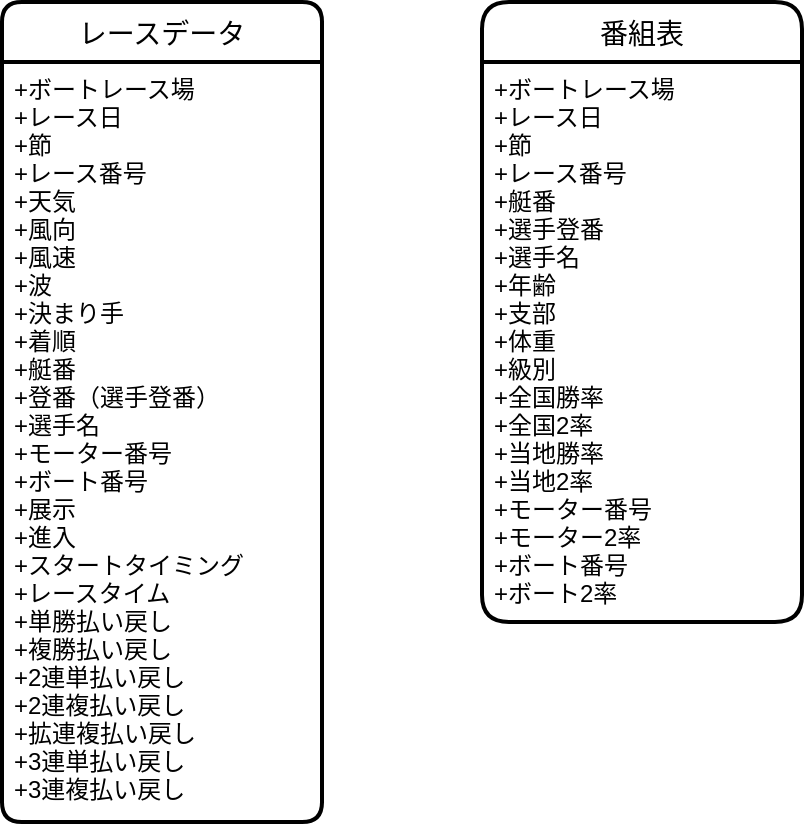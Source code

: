 <mxfile>
    <diagram id="qz6dM7jYe67D9-QYk767" name="概念設計">
        <mxGraphModel dx="736" dy="623" grid="1" gridSize="10" guides="1" tooltips="1" connect="1" arrows="1" fold="1" page="1" pageScale="1" pageWidth="1654" pageHeight="1169" math="0" shadow="0">
            <root>
                <mxCell id="0"/>
                <mxCell id="1" parent="0"/>
                <mxCell id="2" value="レースデータ" style="swimlane;childLayout=stackLayout;horizontal=1;startSize=30;horizontalStack=0;rounded=1;fontSize=14;fontStyle=0;strokeWidth=2;resizeParent=0;resizeLast=1;shadow=0;dashed=0;align=center;arcSize=11;" parent="1" vertex="1">
                    <mxGeometry x="40" y="20" width="160" height="410" as="geometry"/>
                </mxCell>
                <mxCell id="3" value="+ボートレース場&#10;+レース日&#10;+節&#10;+レース番号&#10;+天気&#10;+風向&#10;+風速&#10;+波&#10;+決まり手&#10;+着順&#10;+艇番&#10;+登番（選手登番）&#10;+選手名&#10;+モーター番号&#10;+ボート番号&#10;+展示&#10;+進入&#10;+スタートタイミング&#10;+レースタイム&#10;+単勝払い戻し&#10;+複勝払い戻し&#10;+2連単払い戻し&#10;+2連複払い戻し&#10;+拡連複払い戻し&#10;+3連単払い戻し&#10;+3連複払い戻し" style="align=left;strokeColor=none;fillColor=none;spacingLeft=4;fontSize=12;verticalAlign=top;resizable=0;rotatable=0;part=1;" parent="2" vertex="1">
                    <mxGeometry y="30" width="160" height="380" as="geometry"/>
                </mxCell>
                <mxCell id="4MTnENZC58bB5wKekP-q-4" value="番組表" style="swimlane;childLayout=stackLayout;horizontal=1;startSize=30;horizontalStack=0;rounded=1;fontSize=14;fontStyle=0;strokeWidth=2;resizeParent=0;resizeLast=1;shadow=0;dashed=0;align=center;" parent="1" vertex="1">
                    <mxGeometry x="280" y="20" width="160" height="310" as="geometry"/>
                </mxCell>
                <mxCell id="4MTnENZC58bB5wKekP-q-5" value="+ボートレース場&#10;+レース日&#10;+節&#10;+レース番号&#10;+艇番&#10;+選手登番&#10;+選手名&#10;+年齢&#10;+支部&#10;+体重&#10;+級別&#10;+全国勝率&#10;+全国2率&#10;+当地勝率&#10;+当地2率&#10;+モーター番号&#10;+モーター2率&#10;+ボート番号&#10;+ボート2率" style="align=left;strokeColor=none;fillColor=none;spacingLeft=4;fontSize=12;verticalAlign=top;resizable=0;rotatable=0;part=1;" parent="4MTnENZC58bB5wKekP-q-4" vertex="1">
                    <mxGeometry y="30" width="160" height="280" as="geometry"/>
                </mxCell>
            </root>
        </mxGraphModel>
    </diagram>
    <diagram name="論理設計" id="QktYYyXwbO22zvsRxvkd">
        <mxGraphModel dx="577" dy="623" grid="1" gridSize="10" guides="1" tooltips="1" connect="1" arrows="1" fold="1" page="1" pageScale="1" pageWidth="1654" pageHeight="1169" math="0" shadow="0">
            <root>
                <mxCell id="u5wT5mdJOtXW1_rqTZhX-0"/>
                <mxCell id="u5wT5mdJOtXW1_rqTZhX-1" parent="u5wT5mdJOtXW1_rqTZhX-0"/>
                <mxCell id="TvFLY2JtIxc_lJM1DM7u-7" value="各レース結果" style="shape=table;startSize=30;container=1;collapsible=1;childLayout=tableLayout;fixedRows=1;rowLines=0;fontStyle=1;align=center;resizeLast=1;" parent="u5wT5mdJOtXW1_rqTZhX-1" vertex="1">
                    <mxGeometry x="900" y="155" width="200" height="540" as="geometry"/>
                </mxCell>
                <mxCell id="TvFLY2JtIxc_lJM1DM7u-26" style="shape=tableRow;horizontal=0;startSize=0;swimlaneHead=0;swimlaneBody=0;fillColor=none;collapsible=0;dropTarget=0;points=[[0,0.5],[1,0.5]];portConstraint=eastwest;top=0;left=0;right=0;bottom=1;" parent="TvFLY2JtIxc_lJM1DM7u-7" vertex="1">
                    <mxGeometry y="30" width="200" height="30" as="geometry"/>
                </mxCell>
                <mxCell id="TvFLY2JtIxc_lJM1DM7u-27" value="PK" style="shape=partialRectangle;connectable=0;fillColor=none;top=0;left=0;bottom=0;right=0;fontStyle=1;overflow=hidden;" parent="TvFLY2JtIxc_lJM1DM7u-26" vertex="1">
                    <mxGeometry width="60" height="30" as="geometry">
                        <mxRectangle width="60" height="30" as="alternateBounds"/>
                    </mxGeometry>
                </mxCell>
                <mxCell id="TvFLY2JtIxc_lJM1DM7u-28" value="id" style="shape=partialRectangle;connectable=0;fillColor=none;top=0;left=0;bottom=0;right=0;align=left;spacingLeft=6;fontStyle=5;overflow=hidden;" parent="TvFLY2JtIxc_lJM1DM7u-26" vertex="1">
                    <mxGeometry x="60" width="140" height="30" as="geometry">
                        <mxRectangle width="140" height="30" as="alternateBounds"/>
                    </mxGeometry>
                </mxCell>
                <mxCell id="TvFLY2JtIxc_lJM1DM7u-14" value="" style="shape=tableRow;horizontal=0;startSize=0;swimlaneHead=0;swimlaneBody=0;fillColor=none;collapsible=0;dropTarget=0;points=[[0,0.5],[1,0.5]];portConstraint=eastwest;top=0;left=0;right=0;bottom=0;" parent="TvFLY2JtIxc_lJM1DM7u-7" vertex="1">
                    <mxGeometry y="60" width="200" height="30" as="geometry"/>
                </mxCell>
                <mxCell id="TvFLY2JtIxc_lJM1DM7u-15" value="FK" style="shape=partialRectangle;connectable=0;fillColor=none;top=0;left=0;bottom=0;right=0;editable=1;overflow=hidden;" parent="TvFLY2JtIxc_lJM1DM7u-14" vertex="1">
                    <mxGeometry width="60" height="30" as="geometry">
                        <mxRectangle width="60" height="30" as="alternateBounds"/>
                    </mxGeometry>
                </mxCell>
                <mxCell id="TvFLY2JtIxc_lJM1DM7u-16" value="支部番号" style="shape=partialRectangle;connectable=0;fillColor=none;top=0;left=0;bottom=0;right=0;align=left;spacingLeft=6;overflow=hidden;" parent="TvFLY2JtIxc_lJM1DM7u-14" vertex="1">
                    <mxGeometry x="60" width="140" height="30" as="geometry">
                        <mxRectangle width="140" height="30" as="alternateBounds"/>
                    </mxGeometry>
                </mxCell>
                <mxCell id="su2yItCkWMcED0rmTPDC-6" value="" style="shape=tableRow;horizontal=0;startSize=0;swimlaneHead=0;swimlaneBody=0;fillColor=none;collapsible=0;dropTarget=0;points=[[0,0.5],[1,0.5]];portConstraint=eastwest;top=0;left=0;right=0;bottom=0;" parent="TvFLY2JtIxc_lJM1DM7u-7" vertex="1">
                    <mxGeometry y="90" width="200" height="30" as="geometry"/>
                </mxCell>
                <mxCell id="su2yItCkWMcED0rmTPDC-7" value="" style="shape=partialRectangle;connectable=0;fillColor=none;top=0;left=0;bottom=0;right=0;editable=1;overflow=hidden;" parent="su2yItCkWMcED0rmTPDC-6" vertex="1">
                    <mxGeometry width="60" height="30" as="geometry">
                        <mxRectangle width="60" height="30" as="alternateBounds"/>
                    </mxGeometry>
                </mxCell>
                <mxCell id="su2yItCkWMcED0rmTPDC-8" value="レース日" style="shape=partialRectangle;connectable=0;fillColor=none;top=0;left=0;bottom=0;right=0;align=left;spacingLeft=6;overflow=hidden;" parent="su2yItCkWMcED0rmTPDC-6" vertex="1">
                    <mxGeometry x="60" width="140" height="30" as="geometry">
                        <mxRectangle width="140" height="30" as="alternateBounds"/>
                    </mxGeometry>
                </mxCell>
                <mxCell id="su2yItCkWMcED0rmTPDC-3" value="" style="shape=tableRow;horizontal=0;startSize=0;swimlaneHead=0;swimlaneBody=0;fillColor=none;collapsible=0;dropTarget=0;points=[[0,0.5],[1,0.5]];portConstraint=eastwest;top=0;left=0;right=0;bottom=0;" parent="TvFLY2JtIxc_lJM1DM7u-7" vertex="1">
                    <mxGeometry y="120" width="200" height="30" as="geometry"/>
                </mxCell>
                <mxCell id="su2yItCkWMcED0rmTPDC-4" value="" style="shape=partialRectangle;connectable=0;fillColor=none;top=0;left=0;bottom=0;right=0;editable=1;overflow=hidden;" parent="su2yItCkWMcED0rmTPDC-3" vertex="1">
                    <mxGeometry width="60" height="30" as="geometry">
                        <mxRectangle width="60" height="30" as="alternateBounds"/>
                    </mxGeometry>
                </mxCell>
                <mxCell id="su2yItCkWMcED0rmTPDC-5" value="レース番号" style="shape=partialRectangle;connectable=0;fillColor=none;top=0;left=0;bottom=0;right=0;align=left;spacingLeft=6;overflow=hidden;" parent="su2yItCkWMcED0rmTPDC-3" vertex="1">
                    <mxGeometry x="60" width="140" height="30" as="geometry">
                        <mxRectangle width="140" height="30" as="alternateBounds"/>
                    </mxGeometry>
                </mxCell>
                <mxCell id="su2yItCkWMcED0rmTPDC-0" value="" style="shape=tableRow;horizontal=0;startSize=0;swimlaneHead=0;swimlaneBody=0;fillColor=none;collapsible=0;dropTarget=0;points=[[0,0.5],[1,0.5]];portConstraint=eastwest;top=0;left=0;right=0;bottom=0;" parent="TvFLY2JtIxc_lJM1DM7u-7" vertex="1">
                    <mxGeometry y="150" width="200" height="30" as="geometry"/>
                </mxCell>
                <mxCell id="su2yItCkWMcED0rmTPDC-1" value="" style="shape=partialRectangle;connectable=0;fillColor=none;top=0;left=0;bottom=0;right=0;editable=1;overflow=hidden;" parent="su2yItCkWMcED0rmTPDC-0" vertex="1">
                    <mxGeometry width="60" height="30" as="geometry">
                        <mxRectangle width="60" height="30" as="alternateBounds"/>
                    </mxGeometry>
                </mxCell>
                <mxCell id="su2yItCkWMcED0rmTPDC-2" value="節名" style="shape=partialRectangle;connectable=0;fillColor=none;top=0;left=0;bottom=0;right=0;align=left;spacingLeft=6;overflow=hidden;" parent="su2yItCkWMcED0rmTPDC-0" vertex="1">
                    <mxGeometry x="60" width="140" height="30" as="geometry">
                        <mxRectangle width="140" height="30" as="alternateBounds"/>
                    </mxGeometry>
                </mxCell>
                <mxCell id="TvFLY2JtIxc_lJM1DM7u-57" style="shape=tableRow;horizontal=0;startSize=0;swimlaneHead=0;swimlaneBody=0;fillColor=none;collapsible=0;dropTarget=0;points=[[0,0.5],[1,0.5]];portConstraint=eastwest;top=0;left=0;right=0;bottom=0;" parent="TvFLY2JtIxc_lJM1DM7u-7" vertex="1">
                    <mxGeometry y="180" width="200" height="30" as="geometry"/>
                </mxCell>
                <mxCell id="TvFLY2JtIxc_lJM1DM7u-58" value="FK" style="shape=partialRectangle;connectable=0;fillColor=none;top=0;left=0;bottom=0;right=0;editable=1;overflow=hidden;" parent="TvFLY2JtIxc_lJM1DM7u-57" vertex="1">
                    <mxGeometry width="60" height="30" as="geometry">
                        <mxRectangle width="60" height="30" as="alternateBounds"/>
                    </mxGeometry>
                </mxCell>
                <mxCell id="TvFLY2JtIxc_lJM1DM7u-59" value="天候id" style="shape=partialRectangle;connectable=0;fillColor=none;top=0;left=0;bottom=0;right=0;align=left;spacingLeft=6;overflow=hidden;" parent="TvFLY2JtIxc_lJM1DM7u-57" vertex="1">
                    <mxGeometry x="60" width="140" height="30" as="geometry">
                        <mxRectangle width="140" height="30" as="alternateBounds"/>
                    </mxGeometry>
                </mxCell>
                <mxCell id="TvFLY2JtIxc_lJM1DM7u-54" style="shape=tableRow;horizontal=0;startSize=0;swimlaneHead=0;swimlaneBody=0;fillColor=none;collapsible=0;dropTarget=0;points=[[0,0.5],[1,0.5]];portConstraint=eastwest;top=0;left=0;right=0;bottom=0;" parent="TvFLY2JtIxc_lJM1DM7u-7" vertex="1">
                    <mxGeometry y="210" width="200" height="30" as="geometry"/>
                </mxCell>
                <mxCell id="TvFLY2JtIxc_lJM1DM7u-55" value="FK" style="shape=partialRectangle;connectable=0;fillColor=none;top=0;left=0;bottom=0;right=0;editable=1;overflow=hidden;" parent="TvFLY2JtIxc_lJM1DM7u-54" vertex="1">
                    <mxGeometry width="60" height="30" as="geometry">
                        <mxRectangle width="60" height="30" as="alternateBounds"/>
                    </mxGeometry>
                </mxCell>
                <mxCell id="TvFLY2JtIxc_lJM1DM7u-56" value="風向id" style="shape=partialRectangle;connectable=0;fillColor=none;top=0;left=0;bottom=0;right=0;align=left;spacingLeft=6;overflow=hidden;" parent="TvFLY2JtIxc_lJM1DM7u-54" vertex="1">
                    <mxGeometry x="60" width="140" height="30" as="geometry">
                        <mxRectangle width="140" height="30" as="alternateBounds"/>
                    </mxGeometry>
                </mxCell>
                <mxCell id="TvFLY2JtIxc_lJM1DM7u-51" style="shape=tableRow;horizontal=0;startSize=0;swimlaneHead=0;swimlaneBody=0;fillColor=none;collapsible=0;dropTarget=0;points=[[0,0.5],[1,0.5]];portConstraint=eastwest;top=0;left=0;right=0;bottom=0;" parent="TvFLY2JtIxc_lJM1DM7u-7" vertex="1">
                    <mxGeometry y="240" width="200" height="30" as="geometry"/>
                </mxCell>
                <mxCell id="TvFLY2JtIxc_lJM1DM7u-52" style="shape=partialRectangle;connectable=0;fillColor=none;top=0;left=0;bottom=0;right=0;editable=1;overflow=hidden;" parent="TvFLY2JtIxc_lJM1DM7u-51" vertex="1">
                    <mxGeometry width="60" height="30" as="geometry">
                        <mxRectangle width="60" height="30" as="alternateBounds"/>
                    </mxGeometry>
                </mxCell>
                <mxCell id="TvFLY2JtIxc_lJM1DM7u-53" value="風速" style="shape=partialRectangle;connectable=0;fillColor=none;top=0;left=0;bottom=0;right=0;align=left;spacingLeft=6;overflow=hidden;" parent="TvFLY2JtIxc_lJM1DM7u-51" vertex="1">
                    <mxGeometry x="60" width="140" height="30" as="geometry">
                        <mxRectangle width="140" height="30" as="alternateBounds"/>
                    </mxGeometry>
                </mxCell>
                <mxCell id="TvFLY2JtIxc_lJM1DM7u-48" style="shape=tableRow;horizontal=0;startSize=0;swimlaneHead=0;swimlaneBody=0;fillColor=none;collapsible=0;dropTarget=0;points=[[0,0.5],[1,0.5]];portConstraint=eastwest;top=0;left=0;right=0;bottom=0;" parent="TvFLY2JtIxc_lJM1DM7u-7" vertex="1">
                    <mxGeometry y="270" width="200" height="30" as="geometry"/>
                </mxCell>
                <mxCell id="TvFLY2JtIxc_lJM1DM7u-49" style="shape=partialRectangle;connectable=0;fillColor=none;top=0;left=0;bottom=0;right=0;editable=1;overflow=hidden;" parent="TvFLY2JtIxc_lJM1DM7u-48" vertex="1">
                    <mxGeometry width="60" height="30" as="geometry">
                        <mxRectangle width="60" height="30" as="alternateBounds"/>
                    </mxGeometry>
                </mxCell>
                <mxCell id="TvFLY2JtIxc_lJM1DM7u-50" value="波高" style="shape=partialRectangle;connectable=0;fillColor=none;top=0;left=0;bottom=0;right=0;align=left;spacingLeft=6;overflow=hidden;" parent="TvFLY2JtIxc_lJM1DM7u-48" vertex="1">
                    <mxGeometry x="60" width="140" height="30" as="geometry">
                        <mxRectangle width="140" height="30" as="alternateBounds"/>
                    </mxGeometry>
                </mxCell>
                <mxCell id="TvFLY2JtIxc_lJM1DM7u-101" style="shape=tableRow;horizontal=0;startSize=0;swimlaneHead=0;swimlaneBody=0;fillColor=none;collapsible=0;dropTarget=0;points=[[0,0.5],[1,0.5]];portConstraint=eastwest;top=0;left=0;right=0;bottom=0;" parent="TvFLY2JtIxc_lJM1DM7u-7" vertex="1">
                    <mxGeometry y="300" width="200" height="30" as="geometry"/>
                </mxCell>
                <mxCell id="TvFLY2JtIxc_lJM1DM7u-102" value="FK" style="shape=partialRectangle;connectable=0;fillColor=none;top=0;left=0;bottom=0;right=0;editable=1;overflow=hidden;" parent="TvFLY2JtIxc_lJM1DM7u-101" vertex="1">
                    <mxGeometry width="60" height="30" as="geometry">
                        <mxRectangle width="60" height="30" as="alternateBounds"/>
                    </mxGeometry>
                </mxCell>
                <mxCell id="TvFLY2JtIxc_lJM1DM7u-103" value="決まり手id" style="shape=partialRectangle;connectable=0;fillColor=none;top=0;left=0;bottom=0;right=0;align=left;spacingLeft=6;overflow=hidden;" parent="TvFLY2JtIxc_lJM1DM7u-101" vertex="1">
                    <mxGeometry x="60" width="140" height="30" as="geometry">
                        <mxRectangle width="140" height="30" as="alternateBounds"/>
                    </mxGeometry>
                </mxCell>
                <mxCell id="TvFLY2JtIxc_lJM1DM7u-98" style="shape=tableRow;horizontal=0;startSize=0;swimlaneHead=0;swimlaneBody=0;fillColor=none;collapsible=0;dropTarget=0;points=[[0,0.5],[1,0.5]];portConstraint=eastwest;top=0;left=0;right=0;bottom=0;" parent="TvFLY2JtIxc_lJM1DM7u-7" vertex="1">
                    <mxGeometry y="330" width="200" height="30" as="geometry"/>
                </mxCell>
                <mxCell id="TvFLY2JtIxc_lJM1DM7u-99" style="shape=partialRectangle;connectable=0;fillColor=none;top=0;left=0;bottom=0;right=0;editable=1;overflow=hidden;" parent="TvFLY2JtIxc_lJM1DM7u-98" vertex="1">
                    <mxGeometry width="60" height="30" as="geometry">
                        <mxRectangle width="60" height="30" as="alternateBounds"/>
                    </mxGeometry>
                </mxCell>
                <mxCell id="TvFLY2JtIxc_lJM1DM7u-100" value="単勝払い戻し" style="shape=partialRectangle;connectable=0;fillColor=none;top=0;left=0;bottom=0;right=0;align=left;spacingLeft=6;overflow=hidden;" parent="TvFLY2JtIxc_lJM1DM7u-98" vertex="1">
                    <mxGeometry x="60" width="140" height="30" as="geometry">
                        <mxRectangle width="140" height="30" as="alternateBounds"/>
                    </mxGeometry>
                </mxCell>
                <mxCell id="TvFLY2JtIxc_lJM1DM7u-144" style="shape=tableRow;horizontal=0;startSize=0;swimlaneHead=0;swimlaneBody=0;fillColor=none;collapsible=0;dropTarget=0;points=[[0,0.5],[1,0.5]];portConstraint=eastwest;top=0;left=0;right=0;bottom=0;" parent="TvFLY2JtIxc_lJM1DM7u-7" vertex="1">
                    <mxGeometry y="360" width="200" height="30" as="geometry"/>
                </mxCell>
                <mxCell id="TvFLY2JtIxc_lJM1DM7u-145" style="shape=partialRectangle;connectable=0;fillColor=none;top=0;left=0;bottom=0;right=0;editable=1;overflow=hidden;" parent="TvFLY2JtIxc_lJM1DM7u-144" vertex="1">
                    <mxGeometry width="60" height="30" as="geometry">
                        <mxRectangle width="60" height="30" as="alternateBounds"/>
                    </mxGeometry>
                </mxCell>
                <mxCell id="TvFLY2JtIxc_lJM1DM7u-146" value="複勝払い戻し" style="shape=partialRectangle;connectable=0;fillColor=none;top=0;left=0;bottom=0;right=0;align=left;spacingLeft=6;overflow=hidden;" parent="TvFLY2JtIxc_lJM1DM7u-144" vertex="1">
                    <mxGeometry x="60" width="140" height="30" as="geometry">
                        <mxRectangle width="140" height="30" as="alternateBounds"/>
                    </mxGeometry>
                </mxCell>
                <mxCell id="TvFLY2JtIxc_lJM1DM7u-141" style="shape=tableRow;horizontal=0;startSize=0;swimlaneHead=0;swimlaneBody=0;fillColor=none;collapsible=0;dropTarget=0;points=[[0,0.5],[1,0.5]];portConstraint=eastwest;top=0;left=0;right=0;bottom=0;" parent="TvFLY2JtIxc_lJM1DM7u-7" vertex="1">
                    <mxGeometry y="390" width="200" height="30" as="geometry"/>
                </mxCell>
                <mxCell id="TvFLY2JtIxc_lJM1DM7u-142" style="shape=partialRectangle;connectable=0;fillColor=none;top=0;left=0;bottom=0;right=0;editable=1;overflow=hidden;" parent="TvFLY2JtIxc_lJM1DM7u-141" vertex="1">
                    <mxGeometry width="60" height="30" as="geometry">
                        <mxRectangle width="60" height="30" as="alternateBounds"/>
                    </mxGeometry>
                </mxCell>
                <mxCell id="TvFLY2JtIxc_lJM1DM7u-143" value="2連単払い戻し" style="shape=partialRectangle;connectable=0;fillColor=none;top=0;left=0;bottom=0;right=0;align=left;spacingLeft=6;overflow=hidden;" parent="TvFLY2JtIxc_lJM1DM7u-141" vertex="1">
                    <mxGeometry x="60" width="140" height="30" as="geometry">
                        <mxRectangle width="140" height="30" as="alternateBounds"/>
                    </mxGeometry>
                </mxCell>
                <mxCell id="TvFLY2JtIxc_lJM1DM7u-95" style="shape=tableRow;horizontal=0;startSize=0;swimlaneHead=0;swimlaneBody=0;fillColor=none;collapsible=0;dropTarget=0;points=[[0,0.5],[1,0.5]];portConstraint=eastwest;top=0;left=0;right=0;bottom=0;" parent="TvFLY2JtIxc_lJM1DM7u-7" vertex="1">
                    <mxGeometry y="420" width="200" height="30" as="geometry"/>
                </mxCell>
                <mxCell id="TvFLY2JtIxc_lJM1DM7u-96" style="shape=partialRectangle;connectable=0;fillColor=none;top=0;left=0;bottom=0;right=0;editable=1;overflow=hidden;" parent="TvFLY2JtIxc_lJM1DM7u-95" vertex="1">
                    <mxGeometry width="60" height="30" as="geometry">
                        <mxRectangle width="60" height="30" as="alternateBounds"/>
                    </mxGeometry>
                </mxCell>
                <mxCell id="TvFLY2JtIxc_lJM1DM7u-97" value="2連複払い戻し" style="shape=partialRectangle;connectable=0;fillColor=none;top=0;left=0;bottom=0;right=0;align=left;spacingLeft=6;overflow=hidden;" parent="TvFLY2JtIxc_lJM1DM7u-95" vertex="1">
                    <mxGeometry x="60" width="140" height="30" as="geometry">
                        <mxRectangle width="140" height="30" as="alternateBounds"/>
                    </mxGeometry>
                </mxCell>
                <mxCell id="TvFLY2JtIxc_lJM1DM7u-17" value="" style="shape=tableRow;horizontal=0;startSize=0;swimlaneHead=0;swimlaneBody=0;fillColor=none;collapsible=0;dropTarget=0;points=[[0,0.5],[1,0.5]];portConstraint=eastwest;top=0;left=0;right=0;bottom=0;" parent="TvFLY2JtIxc_lJM1DM7u-7" vertex="1">
                    <mxGeometry y="450" width="200" height="30" as="geometry"/>
                </mxCell>
                <mxCell id="TvFLY2JtIxc_lJM1DM7u-18" value="" style="shape=partialRectangle;connectable=0;fillColor=none;top=0;left=0;bottom=0;right=0;editable=1;overflow=hidden;" parent="TvFLY2JtIxc_lJM1DM7u-17" vertex="1">
                    <mxGeometry width="60" height="30" as="geometry">
                        <mxRectangle width="60" height="30" as="alternateBounds"/>
                    </mxGeometry>
                </mxCell>
                <mxCell id="TvFLY2JtIxc_lJM1DM7u-19" value="拡連複払い戻し" style="shape=partialRectangle;connectable=0;fillColor=none;top=0;left=0;bottom=0;right=0;align=left;spacingLeft=6;overflow=hidden;" parent="TvFLY2JtIxc_lJM1DM7u-17" vertex="1">
                    <mxGeometry x="60" width="140" height="30" as="geometry">
                        <mxRectangle width="140" height="30" as="alternateBounds"/>
                    </mxGeometry>
                </mxCell>
                <mxCell id="TvFLY2JtIxc_lJM1DM7u-150" style="shape=tableRow;horizontal=0;startSize=0;swimlaneHead=0;swimlaneBody=0;fillColor=none;collapsible=0;dropTarget=0;points=[[0,0.5],[1,0.5]];portConstraint=eastwest;top=0;left=0;right=0;bottom=0;" parent="TvFLY2JtIxc_lJM1DM7u-7" vertex="1">
                    <mxGeometry y="480" width="200" height="30" as="geometry"/>
                </mxCell>
                <mxCell id="TvFLY2JtIxc_lJM1DM7u-151" style="shape=partialRectangle;connectable=0;fillColor=none;top=0;left=0;bottom=0;right=0;editable=1;overflow=hidden;" parent="TvFLY2JtIxc_lJM1DM7u-150" vertex="1">
                    <mxGeometry width="60" height="30" as="geometry">
                        <mxRectangle width="60" height="30" as="alternateBounds"/>
                    </mxGeometry>
                </mxCell>
                <mxCell id="TvFLY2JtIxc_lJM1DM7u-152" value="3連単払い戻し" style="shape=partialRectangle;connectable=0;fillColor=none;top=0;left=0;bottom=0;right=0;align=left;spacingLeft=6;overflow=hidden;" parent="TvFLY2JtIxc_lJM1DM7u-150" vertex="1">
                    <mxGeometry x="60" width="140" height="30" as="geometry">
                        <mxRectangle width="140" height="30" as="alternateBounds"/>
                    </mxGeometry>
                </mxCell>
                <mxCell id="TvFLY2JtIxc_lJM1DM7u-147" style="shape=tableRow;horizontal=0;startSize=0;swimlaneHead=0;swimlaneBody=0;fillColor=none;collapsible=0;dropTarget=0;points=[[0,0.5],[1,0.5]];portConstraint=eastwest;top=0;left=0;right=0;bottom=0;" parent="TvFLY2JtIxc_lJM1DM7u-7" vertex="1">
                    <mxGeometry y="510" width="200" height="30" as="geometry"/>
                </mxCell>
                <mxCell id="TvFLY2JtIxc_lJM1DM7u-148" style="shape=partialRectangle;connectable=0;fillColor=none;top=0;left=0;bottom=0;right=0;editable=1;overflow=hidden;" parent="TvFLY2JtIxc_lJM1DM7u-147" vertex="1">
                    <mxGeometry width="60" height="30" as="geometry">
                        <mxRectangle width="60" height="30" as="alternateBounds"/>
                    </mxGeometry>
                </mxCell>
                <mxCell id="TvFLY2JtIxc_lJM1DM7u-149" value="3連複払い戻し" style="shape=partialRectangle;connectable=0;fillColor=none;top=0;left=0;bottom=0;right=0;align=left;spacingLeft=6;overflow=hidden;" parent="TvFLY2JtIxc_lJM1DM7u-147" vertex="1">
                    <mxGeometry x="60" width="140" height="30" as="geometry">
                        <mxRectangle width="140" height="30" as="alternateBounds"/>
                    </mxGeometry>
                </mxCell>
                <mxCell id="TvFLY2JtIxc_lJM1DM7u-35" value="支部" style="shape=table;startSize=30;container=1;collapsible=1;childLayout=tableLayout;fixedRows=1;rowLines=0;fontStyle=1;align=center;resizeLast=1;" parent="u5wT5mdJOtXW1_rqTZhX-1" vertex="1">
                    <mxGeometry x="540" y="350" width="200" height="150" as="geometry"/>
                </mxCell>
                <mxCell id="TvFLY2JtIxc_lJM1DM7u-36" value="" style="shape=tableRow;horizontal=0;startSize=0;swimlaneHead=0;swimlaneBody=0;fillColor=none;collapsible=0;dropTarget=0;points=[[0,0.5],[1,0.5]];portConstraint=eastwest;top=0;left=0;right=0;bottom=1;" parent="TvFLY2JtIxc_lJM1DM7u-35" vertex="1">
                    <mxGeometry y="30" width="200" height="30" as="geometry"/>
                </mxCell>
                <mxCell id="TvFLY2JtIxc_lJM1DM7u-37" value="PK" style="shape=partialRectangle;connectable=0;fillColor=none;top=0;left=0;bottom=0;right=0;fontStyle=1;overflow=hidden;" parent="TvFLY2JtIxc_lJM1DM7u-36" vertex="1">
                    <mxGeometry width="60" height="30" as="geometry">
                        <mxRectangle width="60" height="30" as="alternateBounds"/>
                    </mxGeometry>
                </mxCell>
                <mxCell id="TvFLY2JtIxc_lJM1DM7u-38" value="支部番号" style="shape=partialRectangle;connectable=0;fillColor=none;top=0;left=0;bottom=0;right=0;align=left;spacingLeft=6;fontStyle=5;overflow=hidden;" parent="TvFLY2JtIxc_lJM1DM7u-36" vertex="1">
                    <mxGeometry x="60" width="140" height="30" as="geometry">
                        <mxRectangle width="140" height="30" as="alternateBounds"/>
                    </mxGeometry>
                </mxCell>
                <mxCell id="TvFLY2JtIxc_lJM1DM7u-45" value="" style="shape=tableRow;horizontal=0;startSize=0;swimlaneHead=0;swimlaneBody=0;fillColor=none;collapsible=0;dropTarget=0;points=[[0,0.5],[1,0.5]];portConstraint=eastwest;top=0;left=0;right=0;bottom=0;" parent="TvFLY2JtIxc_lJM1DM7u-35" vertex="1">
                    <mxGeometry y="60" width="200" height="30" as="geometry"/>
                </mxCell>
                <mxCell id="TvFLY2JtIxc_lJM1DM7u-46" value="" style="shape=partialRectangle;connectable=0;fillColor=none;top=0;left=0;bottom=0;right=0;editable=1;overflow=hidden;" parent="TvFLY2JtIxc_lJM1DM7u-45" vertex="1">
                    <mxGeometry width="60" height="30" as="geometry">
                        <mxRectangle width="60" height="30" as="alternateBounds"/>
                    </mxGeometry>
                </mxCell>
                <mxCell id="TvFLY2JtIxc_lJM1DM7u-47" value="名前" style="shape=partialRectangle;connectable=0;fillColor=none;top=0;left=0;bottom=0;right=0;align=left;spacingLeft=6;overflow=hidden;" parent="TvFLY2JtIxc_lJM1DM7u-45" vertex="1">
                    <mxGeometry x="60" width="140" height="30" as="geometry">
                        <mxRectangle width="140" height="30" as="alternateBounds"/>
                    </mxGeometry>
                </mxCell>
                <mxCell id="TvFLY2JtIxc_lJM1DM7u-238" style="shape=tableRow;horizontal=0;startSize=0;swimlaneHead=0;swimlaneBody=0;fillColor=none;collapsible=0;dropTarget=0;points=[[0,0.5],[1,0.5]];portConstraint=eastwest;top=0;left=0;right=0;bottom=0;" parent="TvFLY2JtIxc_lJM1DM7u-35" vertex="1">
                    <mxGeometry y="90" width="200" height="30" as="geometry"/>
                </mxCell>
                <mxCell id="TvFLY2JtIxc_lJM1DM7u-239" style="shape=partialRectangle;connectable=0;fillColor=none;top=0;left=0;bottom=0;right=0;editable=1;overflow=hidden;" parent="TvFLY2JtIxc_lJM1DM7u-238" vertex="1">
                    <mxGeometry width="60" height="30" as="geometry">
                        <mxRectangle width="60" height="30" as="alternateBounds"/>
                    </mxGeometry>
                </mxCell>
                <mxCell id="TvFLY2JtIxc_lJM1DM7u-240" value="モーター交換時期" style="shape=partialRectangle;connectable=0;fillColor=none;top=0;left=0;bottom=0;right=0;align=left;spacingLeft=6;overflow=hidden;" parent="TvFLY2JtIxc_lJM1DM7u-238" vertex="1">
                    <mxGeometry x="60" width="140" height="30" as="geometry">
                        <mxRectangle width="140" height="30" as="alternateBounds"/>
                    </mxGeometry>
                </mxCell>
                <mxCell id="TvFLY2JtIxc_lJM1DM7u-241" style="shape=tableRow;horizontal=0;startSize=0;swimlaneHead=0;swimlaneBody=0;fillColor=none;collapsible=0;dropTarget=0;points=[[0,0.5],[1,0.5]];portConstraint=eastwest;top=0;left=0;right=0;bottom=0;" parent="TvFLY2JtIxc_lJM1DM7u-35" vertex="1">
                    <mxGeometry y="120" width="200" height="30" as="geometry"/>
                </mxCell>
                <mxCell id="TvFLY2JtIxc_lJM1DM7u-242" style="shape=partialRectangle;connectable=0;fillColor=none;top=0;left=0;bottom=0;right=0;editable=1;overflow=hidden;" parent="TvFLY2JtIxc_lJM1DM7u-241" vertex="1">
                    <mxGeometry width="60" height="30" as="geometry">
                        <mxRectangle width="60" height="30" as="alternateBounds"/>
                    </mxGeometry>
                </mxCell>
                <mxCell id="TvFLY2JtIxc_lJM1DM7u-243" value="ボート交換時期" style="shape=partialRectangle;connectable=0;fillColor=none;top=0;left=0;bottom=0;right=0;align=left;spacingLeft=6;overflow=hidden;" parent="TvFLY2JtIxc_lJM1DM7u-241" vertex="1">
                    <mxGeometry x="60" width="140" height="30" as="geometry">
                        <mxRectangle width="140" height="30" as="alternateBounds"/>
                    </mxGeometry>
                </mxCell>
                <mxCell id="TvFLY2JtIxc_lJM1DM7u-60" value="選手データ" style="shape=table;startSize=30;container=1;collapsible=1;childLayout=tableLayout;fixedRows=1;rowLines=0;fontStyle=1;align=center;resizeLast=1;" parent="u5wT5mdJOtXW1_rqTZhX-1" vertex="1">
                    <mxGeometry x="900" y="820" width="200" height="330" as="geometry"/>
                </mxCell>
                <mxCell id="TvFLY2JtIxc_lJM1DM7u-61" value="" style="shape=tableRow;horizontal=0;startSize=0;swimlaneHead=0;swimlaneBody=0;fillColor=none;collapsible=0;dropTarget=0;points=[[0,0.5],[1,0.5]];portConstraint=eastwest;top=0;left=0;right=0;bottom=1;" parent="TvFLY2JtIxc_lJM1DM7u-60" vertex="1">
                    <mxGeometry y="30" width="200" height="30" as="geometry"/>
                </mxCell>
                <mxCell id="TvFLY2JtIxc_lJM1DM7u-62" value="PK" style="shape=partialRectangle;connectable=0;fillColor=none;top=0;left=0;bottom=0;right=0;fontStyle=1;overflow=hidden;" parent="TvFLY2JtIxc_lJM1DM7u-61" vertex="1">
                    <mxGeometry width="60" height="30" as="geometry">
                        <mxRectangle width="60" height="30" as="alternateBounds"/>
                    </mxGeometry>
                </mxCell>
                <mxCell id="TvFLY2JtIxc_lJM1DM7u-63" value="選手登番" style="shape=partialRectangle;connectable=0;fillColor=none;top=0;left=0;bottom=0;right=0;align=left;spacingLeft=6;fontStyle=5;overflow=hidden;" parent="TvFLY2JtIxc_lJM1DM7u-61" vertex="1">
                    <mxGeometry x="60" width="140" height="30" as="geometry">
                        <mxRectangle width="140" height="30" as="alternateBounds"/>
                    </mxGeometry>
                </mxCell>
                <mxCell id="TvFLY2JtIxc_lJM1DM7u-64" value="" style="shape=tableRow;horizontal=0;startSize=0;swimlaneHead=0;swimlaneBody=0;fillColor=none;collapsible=0;dropTarget=0;points=[[0,0.5],[1,0.5]];portConstraint=eastwest;top=0;left=0;right=0;bottom=0;" parent="TvFLY2JtIxc_lJM1DM7u-60" vertex="1">
                    <mxGeometry y="60" width="200" height="30" as="geometry"/>
                </mxCell>
                <mxCell id="TvFLY2JtIxc_lJM1DM7u-65" value="" style="shape=partialRectangle;connectable=0;fillColor=none;top=0;left=0;bottom=0;right=0;editable=1;overflow=hidden;" parent="TvFLY2JtIxc_lJM1DM7u-64" vertex="1">
                    <mxGeometry width="60" height="30" as="geometry">
                        <mxRectangle width="60" height="30" as="alternateBounds"/>
                    </mxGeometry>
                </mxCell>
                <mxCell id="TvFLY2JtIxc_lJM1DM7u-66" value="名前" style="shape=partialRectangle;connectable=0;fillColor=none;top=0;left=0;bottom=0;right=0;align=left;spacingLeft=6;overflow=hidden;" parent="TvFLY2JtIxc_lJM1DM7u-64" vertex="1">
                    <mxGeometry x="60" width="140" height="30" as="geometry">
                        <mxRectangle width="140" height="30" as="alternateBounds"/>
                    </mxGeometry>
                </mxCell>
                <mxCell id="TvFLY2JtIxc_lJM1DM7u-195" style="shape=tableRow;horizontal=0;startSize=0;swimlaneHead=0;swimlaneBody=0;fillColor=none;collapsible=0;dropTarget=0;points=[[0,0.5],[1,0.5]];portConstraint=eastwest;top=0;left=0;right=0;bottom=0;" parent="TvFLY2JtIxc_lJM1DM7u-60" vertex="1">
                    <mxGeometry y="90" width="200" height="30" as="geometry"/>
                </mxCell>
                <mxCell id="TvFLY2JtIxc_lJM1DM7u-196" style="shape=partialRectangle;connectable=0;fillColor=none;top=0;left=0;bottom=0;right=0;editable=1;overflow=hidden;" parent="TvFLY2JtIxc_lJM1DM7u-195" vertex="1">
                    <mxGeometry width="60" height="30" as="geometry">
                        <mxRectangle width="60" height="30" as="alternateBounds"/>
                    </mxGeometry>
                </mxCell>
                <mxCell id="TvFLY2JtIxc_lJM1DM7u-197" value="年齢" style="shape=partialRectangle;connectable=0;fillColor=none;top=0;left=0;bottom=0;right=0;align=left;spacingLeft=6;overflow=hidden;" parent="TvFLY2JtIxc_lJM1DM7u-195" vertex="1">
                    <mxGeometry x="60" width="140" height="30" as="geometry">
                        <mxRectangle width="140" height="30" as="alternateBounds"/>
                    </mxGeometry>
                </mxCell>
                <mxCell id="TvFLY2JtIxc_lJM1DM7u-192" style="shape=tableRow;horizontal=0;startSize=0;swimlaneHead=0;swimlaneBody=0;fillColor=none;collapsible=0;dropTarget=0;points=[[0,0.5],[1,0.5]];portConstraint=eastwest;top=0;left=0;right=0;bottom=0;" parent="TvFLY2JtIxc_lJM1DM7u-60" vertex="1">
                    <mxGeometry y="120" width="200" height="30" as="geometry"/>
                </mxCell>
                <mxCell id="TvFLY2JtIxc_lJM1DM7u-193" value="FK" style="shape=partialRectangle;connectable=0;fillColor=none;top=0;left=0;bottom=0;right=0;editable=1;overflow=hidden;" parent="TvFLY2JtIxc_lJM1DM7u-192" vertex="1">
                    <mxGeometry width="60" height="30" as="geometry">
                        <mxRectangle width="60" height="30" as="alternateBounds"/>
                    </mxGeometry>
                </mxCell>
                <mxCell id="TvFLY2JtIxc_lJM1DM7u-194" value="支部番号" style="shape=partialRectangle;connectable=0;fillColor=none;top=0;left=0;bottom=0;right=0;align=left;spacingLeft=6;overflow=hidden;" parent="TvFLY2JtIxc_lJM1DM7u-192" vertex="1">
                    <mxGeometry x="60" width="140" height="30" as="geometry">
                        <mxRectangle width="140" height="30" as="alternateBounds"/>
                    </mxGeometry>
                </mxCell>
                <mxCell id="TvFLY2JtIxc_lJM1DM7u-198" style="shape=tableRow;horizontal=0;startSize=0;swimlaneHead=0;swimlaneBody=0;fillColor=none;collapsible=0;dropTarget=0;points=[[0,0.5],[1,0.5]];portConstraint=eastwest;top=0;left=0;right=0;bottom=0;" parent="TvFLY2JtIxc_lJM1DM7u-60" vertex="1">
                    <mxGeometry y="150" width="200" height="30" as="geometry"/>
                </mxCell>
                <mxCell id="TvFLY2JtIxc_lJM1DM7u-199" style="shape=partialRectangle;connectable=0;fillColor=none;top=0;left=0;bottom=0;right=0;editable=1;overflow=hidden;" parent="TvFLY2JtIxc_lJM1DM7u-198" vertex="1">
                    <mxGeometry width="60" height="30" as="geometry">
                        <mxRectangle width="60" height="30" as="alternateBounds"/>
                    </mxGeometry>
                </mxCell>
                <mxCell id="TvFLY2JtIxc_lJM1DM7u-200" value="体重" style="shape=partialRectangle;connectable=0;fillColor=none;top=0;left=0;bottom=0;right=0;align=left;spacingLeft=6;overflow=hidden;" parent="TvFLY2JtIxc_lJM1DM7u-198" vertex="1">
                    <mxGeometry x="60" width="140" height="30" as="geometry">
                        <mxRectangle width="140" height="30" as="alternateBounds"/>
                    </mxGeometry>
                </mxCell>
                <mxCell id="TvFLY2JtIxc_lJM1DM7u-201" style="shape=tableRow;horizontal=0;startSize=0;swimlaneHead=0;swimlaneBody=0;fillColor=none;collapsible=0;dropTarget=0;points=[[0,0.5],[1,0.5]];portConstraint=eastwest;top=0;left=0;right=0;bottom=0;" parent="TvFLY2JtIxc_lJM1DM7u-60" vertex="1">
                    <mxGeometry y="180" width="200" height="30" as="geometry"/>
                </mxCell>
                <mxCell id="TvFLY2JtIxc_lJM1DM7u-202" value="FK" style="shape=partialRectangle;connectable=0;fillColor=none;top=0;left=0;bottom=0;right=0;editable=1;overflow=hidden;" parent="TvFLY2JtIxc_lJM1DM7u-201" vertex="1">
                    <mxGeometry width="60" height="30" as="geometry">
                        <mxRectangle width="60" height="30" as="alternateBounds"/>
                    </mxGeometry>
                </mxCell>
                <mxCell id="TvFLY2JtIxc_lJM1DM7u-203" value="級別id" style="shape=partialRectangle;connectable=0;fillColor=none;top=0;left=0;bottom=0;right=0;align=left;spacingLeft=6;overflow=hidden;" parent="TvFLY2JtIxc_lJM1DM7u-201" vertex="1">
                    <mxGeometry x="60" width="140" height="30" as="geometry">
                        <mxRectangle width="140" height="30" as="alternateBounds"/>
                    </mxGeometry>
                </mxCell>
                <mxCell id="-eZYyAGV-gka8qbDI7wB-2" style="shape=tableRow;horizontal=0;startSize=0;swimlaneHead=0;swimlaneBody=0;fillColor=none;collapsible=0;dropTarget=0;points=[[0,0.5],[1,0.5]];portConstraint=eastwest;top=0;left=0;right=0;bottom=0;" parent="TvFLY2JtIxc_lJM1DM7u-60" vertex="1">
                    <mxGeometry y="210" width="200" height="30" as="geometry"/>
                </mxCell>
                <mxCell id="-eZYyAGV-gka8qbDI7wB-3" value="" style="shape=partialRectangle;connectable=0;fillColor=none;top=0;left=0;bottom=0;right=0;editable=1;overflow=hidden;" parent="-eZYyAGV-gka8qbDI7wB-2" vertex="1">
                    <mxGeometry width="60" height="30" as="geometry">
                        <mxRectangle width="60" height="30" as="alternateBounds"/>
                    </mxGeometry>
                </mxCell>
                <mxCell id="-eZYyAGV-gka8qbDI7wB-4" value="最新全国勝率" style="shape=partialRectangle;connectable=0;fillColor=none;top=0;left=0;bottom=0;right=0;align=left;spacingLeft=6;overflow=hidden;" parent="-eZYyAGV-gka8qbDI7wB-2" vertex="1">
                    <mxGeometry x="60" width="140" height="30" as="geometry">
                        <mxRectangle width="140" height="30" as="alternateBounds"/>
                    </mxGeometry>
                </mxCell>
                <mxCell id="-eZYyAGV-gka8qbDI7wB-5" style="shape=tableRow;horizontal=0;startSize=0;swimlaneHead=0;swimlaneBody=0;fillColor=none;collapsible=0;dropTarget=0;points=[[0,0.5],[1,0.5]];portConstraint=eastwest;top=0;left=0;right=0;bottom=0;" parent="TvFLY2JtIxc_lJM1DM7u-60" vertex="1">
                    <mxGeometry y="240" width="200" height="30" as="geometry"/>
                </mxCell>
                <mxCell id="-eZYyAGV-gka8qbDI7wB-6" value="" style="shape=partialRectangle;connectable=0;fillColor=none;top=0;left=0;bottom=0;right=0;editable=1;overflow=hidden;" parent="-eZYyAGV-gka8qbDI7wB-5" vertex="1">
                    <mxGeometry width="60" height="30" as="geometry">
                        <mxRectangle width="60" height="30" as="alternateBounds"/>
                    </mxGeometry>
                </mxCell>
                <mxCell id="-eZYyAGV-gka8qbDI7wB-7" value="最新全国2着以内率" style="shape=partialRectangle;connectable=0;fillColor=none;top=0;left=0;bottom=0;right=0;align=left;spacingLeft=6;overflow=hidden;" parent="-eZYyAGV-gka8qbDI7wB-5" vertex="1">
                    <mxGeometry x="60" width="140" height="30" as="geometry">
                        <mxRectangle width="140" height="30" as="alternateBounds"/>
                    </mxGeometry>
                </mxCell>
                <mxCell id="-eZYyAGV-gka8qbDI7wB-8" style="shape=tableRow;horizontal=0;startSize=0;swimlaneHead=0;swimlaneBody=0;fillColor=none;collapsible=0;dropTarget=0;points=[[0,0.5],[1,0.5]];portConstraint=eastwest;top=0;left=0;right=0;bottom=0;" parent="TvFLY2JtIxc_lJM1DM7u-60" vertex="1">
                    <mxGeometry y="270" width="200" height="30" as="geometry"/>
                </mxCell>
                <mxCell id="-eZYyAGV-gka8qbDI7wB-9" value="" style="shape=partialRectangle;connectable=0;fillColor=none;top=0;left=0;bottom=0;right=0;editable=1;overflow=hidden;" parent="-eZYyAGV-gka8qbDI7wB-8" vertex="1">
                    <mxGeometry width="60" height="30" as="geometry">
                        <mxRectangle width="60" height="30" as="alternateBounds"/>
                    </mxGeometry>
                </mxCell>
                <mxCell id="-eZYyAGV-gka8qbDI7wB-10" value="最新当地勝率" style="shape=partialRectangle;connectable=0;fillColor=none;top=0;left=0;bottom=0;right=0;align=left;spacingLeft=6;overflow=hidden;" parent="-eZYyAGV-gka8qbDI7wB-8" vertex="1">
                    <mxGeometry x="60" width="140" height="30" as="geometry">
                        <mxRectangle width="140" height="30" as="alternateBounds"/>
                    </mxGeometry>
                </mxCell>
                <mxCell id="-eZYyAGV-gka8qbDI7wB-11" style="shape=tableRow;horizontal=0;startSize=0;swimlaneHead=0;swimlaneBody=0;fillColor=none;collapsible=0;dropTarget=0;points=[[0,0.5],[1,0.5]];portConstraint=eastwest;top=0;left=0;right=0;bottom=0;" parent="TvFLY2JtIxc_lJM1DM7u-60" vertex="1">
                    <mxGeometry y="300" width="200" height="30" as="geometry"/>
                </mxCell>
                <mxCell id="-eZYyAGV-gka8qbDI7wB-12" value="" style="shape=partialRectangle;connectable=0;fillColor=none;top=0;left=0;bottom=0;right=0;editable=1;overflow=hidden;" parent="-eZYyAGV-gka8qbDI7wB-11" vertex="1">
                    <mxGeometry width="60" height="30" as="geometry">
                        <mxRectangle width="60" height="30" as="alternateBounds"/>
                    </mxGeometry>
                </mxCell>
                <mxCell id="-eZYyAGV-gka8qbDI7wB-13" value="最新当地2着以内率" style="shape=partialRectangle;connectable=0;fillColor=none;top=0;left=0;bottom=0;right=0;align=left;spacingLeft=6;overflow=hidden;" parent="-eZYyAGV-gka8qbDI7wB-11" vertex="1">
                    <mxGeometry x="60" width="140" height="30" as="geometry">
                        <mxRectangle width="140" height="30" as="alternateBounds"/>
                    </mxGeometry>
                </mxCell>
                <mxCell id="TvFLY2JtIxc_lJM1DM7u-104" value="各艇番結果" style="shape=table;startSize=30;container=1;collapsible=1;childLayout=tableLayout;fixedRows=1;rowLines=0;fontStyle=1;align=center;resizeLast=1;" parent="u5wT5mdJOtXW1_rqTZhX-1" vertex="1">
                    <mxGeometry x="1260" y="245" width="200" height="360" as="geometry"/>
                </mxCell>
                <mxCell id="TvFLY2JtIxc_lJM1DM7u-105" value="" style="shape=tableRow;horizontal=0;startSize=0;swimlaneHead=0;swimlaneBody=0;fillColor=none;collapsible=0;dropTarget=0;points=[[0,0.5],[1,0.5]];portConstraint=eastwest;top=0;left=0;right=0;bottom=1;" parent="TvFLY2JtIxc_lJM1DM7u-104" vertex="1">
                    <mxGeometry y="30" width="200" height="30" as="geometry"/>
                </mxCell>
                <mxCell id="TvFLY2JtIxc_lJM1DM7u-106" value="PK" style="shape=partialRectangle;connectable=0;fillColor=none;top=0;left=0;bottom=0;right=0;fontStyle=1;overflow=hidden;" parent="TvFLY2JtIxc_lJM1DM7u-105" vertex="1">
                    <mxGeometry width="60" height="30" as="geometry">
                        <mxRectangle width="60" height="30" as="alternateBounds"/>
                    </mxGeometry>
                </mxCell>
                <mxCell id="TvFLY2JtIxc_lJM1DM7u-107" value="id" style="shape=partialRectangle;connectable=0;fillColor=none;top=0;left=0;bottom=0;right=0;align=left;spacingLeft=6;fontStyle=5;overflow=hidden;" parent="TvFLY2JtIxc_lJM1DM7u-105" vertex="1">
                    <mxGeometry x="60" width="140" height="30" as="geometry">
                        <mxRectangle width="140" height="30" as="alternateBounds"/>
                    </mxGeometry>
                </mxCell>
                <mxCell id="TvFLY2JtIxc_lJM1DM7u-108" value="" style="shape=tableRow;horizontal=0;startSize=0;swimlaneHead=0;swimlaneBody=0;fillColor=none;collapsible=0;dropTarget=0;points=[[0,0.5],[1,0.5]];portConstraint=eastwest;top=0;left=0;right=0;bottom=0;" parent="TvFLY2JtIxc_lJM1DM7u-104" vertex="1">
                    <mxGeometry y="60" width="200" height="30" as="geometry"/>
                </mxCell>
                <mxCell id="TvFLY2JtIxc_lJM1DM7u-109" value="" style="shape=partialRectangle;connectable=0;fillColor=none;top=0;left=0;bottom=0;right=0;editable=1;overflow=hidden;" parent="TvFLY2JtIxc_lJM1DM7u-108" vertex="1">
                    <mxGeometry width="60" height="30" as="geometry">
                        <mxRectangle width="60" height="30" as="alternateBounds"/>
                    </mxGeometry>
                </mxCell>
                <mxCell id="TvFLY2JtIxc_lJM1DM7u-110" value="艇番" style="shape=partialRectangle;connectable=0;fillColor=none;top=0;left=0;bottom=0;right=0;align=left;spacingLeft=6;overflow=hidden;" parent="TvFLY2JtIxc_lJM1DM7u-108" vertex="1">
                    <mxGeometry x="60" width="140" height="30" as="geometry">
                        <mxRectangle width="140" height="30" as="alternateBounds"/>
                    </mxGeometry>
                </mxCell>
                <mxCell id="su2yItCkWMcED0rmTPDC-15" value="" style="shape=tableRow;horizontal=0;startSize=0;swimlaneHead=0;swimlaneBody=0;fillColor=none;collapsible=0;dropTarget=0;points=[[0,0.5],[1,0.5]];portConstraint=eastwest;top=0;left=0;right=0;bottom=0;" parent="TvFLY2JtIxc_lJM1DM7u-104" vertex="1">
                    <mxGeometry y="90" width="200" height="30" as="geometry"/>
                </mxCell>
                <mxCell id="su2yItCkWMcED0rmTPDC-16" value="FK" style="shape=partialRectangle;connectable=0;fillColor=none;top=0;left=0;bottom=0;right=0;editable=1;overflow=hidden;" parent="su2yItCkWMcED0rmTPDC-15" vertex="1">
                    <mxGeometry width="60" height="30" as="geometry">
                        <mxRectangle width="60" height="30" as="alternateBounds"/>
                    </mxGeometry>
                </mxCell>
                <mxCell id="su2yItCkWMcED0rmTPDC-17" value="レースid" style="shape=partialRectangle;connectable=0;fillColor=none;top=0;left=0;bottom=0;right=0;align=left;spacingLeft=6;overflow=hidden;" parent="su2yItCkWMcED0rmTPDC-15" vertex="1">
                    <mxGeometry x="60" width="140" height="30" as="geometry">
                        <mxRectangle width="140" height="30" as="alternateBounds"/>
                    </mxGeometry>
                </mxCell>
                <mxCell id="su2yItCkWMcED0rmTPDC-12" value="" style="shape=tableRow;horizontal=0;startSize=0;swimlaneHead=0;swimlaneBody=0;fillColor=none;collapsible=0;dropTarget=0;points=[[0,0.5],[1,0.5]];portConstraint=eastwest;top=0;left=0;right=0;bottom=0;" parent="TvFLY2JtIxc_lJM1DM7u-104" vertex="1">
                    <mxGeometry y="120" width="200" height="30" as="geometry"/>
                </mxCell>
                <mxCell id="su2yItCkWMcED0rmTPDC-13" value="FK" style="shape=partialRectangle;connectable=0;fillColor=none;top=0;left=0;bottom=0;right=0;editable=1;overflow=hidden;" parent="su2yItCkWMcED0rmTPDC-12" vertex="1">
                    <mxGeometry width="60" height="30" as="geometry">
                        <mxRectangle width="60" height="30" as="alternateBounds"/>
                    </mxGeometry>
                </mxCell>
                <mxCell id="su2yItCkWMcED0rmTPDC-14" value="選手登番" style="shape=partialRectangle;connectable=0;fillColor=none;top=0;left=0;bottom=0;right=0;align=left;spacingLeft=6;overflow=hidden;" parent="su2yItCkWMcED0rmTPDC-12" vertex="1">
                    <mxGeometry x="60" width="140" height="30" as="geometry">
                        <mxRectangle width="140" height="30" as="alternateBounds"/>
                    </mxGeometry>
                </mxCell>
                <mxCell id="TvFLY2JtIxc_lJM1DM7u-123" style="shape=tableRow;horizontal=0;startSize=0;swimlaneHead=0;swimlaneBody=0;fillColor=none;collapsible=0;dropTarget=0;points=[[0,0.5],[1,0.5]];portConstraint=eastwest;top=0;left=0;right=0;bottom=0;" parent="TvFLY2JtIxc_lJM1DM7u-104" vertex="1">
                    <mxGeometry y="150" width="200" height="30" as="geometry"/>
                </mxCell>
                <mxCell id="TvFLY2JtIxc_lJM1DM7u-124" value="FK" style="shape=partialRectangle;connectable=0;fillColor=none;top=0;left=0;bottom=0;right=0;editable=1;overflow=hidden;" parent="TvFLY2JtIxc_lJM1DM7u-123" vertex="1">
                    <mxGeometry width="60" height="30" as="geometry">
                        <mxRectangle width="60" height="30" as="alternateBounds"/>
                    </mxGeometry>
                </mxCell>
                <mxCell id="TvFLY2JtIxc_lJM1DM7u-125" value="モーターid" style="shape=partialRectangle;connectable=0;fillColor=none;top=0;left=0;bottom=0;right=0;align=left;spacingLeft=6;overflow=hidden;" parent="TvFLY2JtIxc_lJM1DM7u-123" vertex="1">
                    <mxGeometry x="60" width="140" height="30" as="geometry">
                        <mxRectangle width="140" height="30" as="alternateBounds"/>
                    </mxGeometry>
                </mxCell>
                <mxCell id="TvFLY2JtIxc_lJM1DM7u-120" style="shape=tableRow;horizontal=0;startSize=0;swimlaneHead=0;swimlaneBody=0;fillColor=none;collapsible=0;dropTarget=0;points=[[0,0.5],[1,0.5]];portConstraint=eastwest;top=0;left=0;right=0;bottom=0;" parent="TvFLY2JtIxc_lJM1DM7u-104" vertex="1">
                    <mxGeometry y="180" width="200" height="30" as="geometry"/>
                </mxCell>
                <mxCell id="TvFLY2JtIxc_lJM1DM7u-121" value="FK" style="shape=partialRectangle;connectable=0;fillColor=none;top=0;left=0;bottom=0;right=0;editable=1;overflow=hidden;" parent="TvFLY2JtIxc_lJM1DM7u-120" vertex="1">
                    <mxGeometry width="60" height="30" as="geometry">
                        <mxRectangle width="60" height="30" as="alternateBounds"/>
                    </mxGeometry>
                </mxCell>
                <mxCell id="TvFLY2JtIxc_lJM1DM7u-122" value="ボートid" style="shape=partialRectangle;connectable=0;fillColor=none;top=0;left=0;bottom=0;right=0;align=left;spacingLeft=6;overflow=hidden;" parent="TvFLY2JtIxc_lJM1DM7u-120" vertex="1">
                    <mxGeometry x="60" width="140" height="30" as="geometry">
                        <mxRectangle width="140" height="30" as="alternateBounds"/>
                    </mxGeometry>
                </mxCell>
                <mxCell id="TvFLY2JtIxc_lJM1DM7u-126" style="shape=tableRow;horizontal=0;startSize=0;swimlaneHead=0;swimlaneBody=0;fillColor=none;collapsible=0;dropTarget=0;points=[[0,0.5],[1,0.5]];portConstraint=eastwest;top=0;left=0;right=0;bottom=0;" parent="TvFLY2JtIxc_lJM1DM7u-104" vertex="1">
                    <mxGeometry y="210" width="200" height="30" as="geometry"/>
                </mxCell>
                <mxCell id="TvFLY2JtIxc_lJM1DM7u-127" style="shape=partialRectangle;connectable=0;fillColor=none;top=0;left=0;bottom=0;right=0;editable=1;overflow=hidden;" parent="TvFLY2JtIxc_lJM1DM7u-126" vertex="1">
                    <mxGeometry width="60" height="30" as="geometry">
                        <mxRectangle width="60" height="30" as="alternateBounds"/>
                    </mxGeometry>
                </mxCell>
                <mxCell id="TvFLY2JtIxc_lJM1DM7u-128" value="着順" style="shape=partialRectangle;connectable=0;fillColor=none;top=0;left=0;bottom=0;right=0;align=left;spacingLeft=6;overflow=hidden;" parent="TvFLY2JtIxc_lJM1DM7u-126" vertex="1">
                    <mxGeometry x="60" width="140" height="30" as="geometry">
                        <mxRectangle width="140" height="30" as="alternateBounds"/>
                    </mxGeometry>
                </mxCell>
                <mxCell id="TvFLY2JtIxc_lJM1DM7u-129" style="shape=tableRow;horizontal=0;startSize=0;swimlaneHead=0;swimlaneBody=0;fillColor=none;collapsible=0;dropTarget=0;points=[[0,0.5],[1,0.5]];portConstraint=eastwest;top=0;left=0;right=0;bottom=0;" parent="TvFLY2JtIxc_lJM1DM7u-104" vertex="1">
                    <mxGeometry y="240" width="200" height="30" as="geometry"/>
                </mxCell>
                <mxCell id="TvFLY2JtIxc_lJM1DM7u-130" style="shape=partialRectangle;connectable=0;fillColor=none;top=0;left=0;bottom=0;right=0;editable=1;overflow=hidden;" parent="TvFLY2JtIxc_lJM1DM7u-129" vertex="1">
                    <mxGeometry width="60" height="30" as="geometry">
                        <mxRectangle width="60" height="30" as="alternateBounds"/>
                    </mxGeometry>
                </mxCell>
                <mxCell id="TvFLY2JtIxc_lJM1DM7u-131" value="進入" style="shape=partialRectangle;connectable=0;fillColor=none;top=0;left=0;bottom=0;right=0;align=left;spacingLeft=6;overflow=hidden;" parent="TvFLY2JtIxc_lJM1DM7u-129" vertex="1">
                    <mxGeometry x="60" width="140" height="30" as="geometry">
                        <mxRectangle width="140" height="30" as="alternateBounds"/>
                    </mxGeometry>
                </mxCell>
                <mxCell id="TvFLY2JtIxc_lJM1DM7u-156" style="shape=tableRow;horizontal=0;startSize=0;swimlaneHead=0;swimlaneBody=0;fillColor=none;collapsible=0;dropTarget=0;points=[[0,0.5],[1,0.5]];portConstraint=eastwest;top=0;left=0;right=0;bottom=0;" parent="TvFLY2JtIxc_lJM1DM7u-104" vertex="1">
                    <mxGeometry y="270" width="200" height="30" as="geometry"/>
                </mxCell>
                <mxCell id="TvFLY2JtIxc_lJM1DM7u-157" style="shape=partialRectangle;connectable=0;fillColor=none;top=0;left=0;bottom=0;right=0;editable=1;overflow=hidden;" parent="TvFLY2JtIxc_lJM1DM7u-156" vertex="1">
                    <mxGeometry width="60" height="30" as="geometry">
                        <mxRectangle width="60" height="30" as="alternateBounds"/>
                    </mxGeometry>
                </mxCell>
                <mxCell id="TvFLY2JtIxc_lJM1DM7u-158" value="展示タイム" style="shape=partialRectangle;connectable=0;fillColor=none;top=0;left=0;bottom=0;right=0;align=left;spacingLeft=6;overflow=hidden;" parent="TvFLY2JtIxc_lJM1DM7u-156" vertex="1">
                    <mxGeometry x="60" width="140" height="30" as="geometry">
                        <mxRectangle width="140" height="30" as="alternateBounds"/>
                    </mxGeometry>
                </mxCell>
                <mxCell id="TvFLY2JtIxc_lJM1DM7u-135" style="shape=tableRow;horizontal=0;startSize=0;swimlaneHead=0;swimlaneBody=0;fillColor=none;collapsible=0;dropTarget=0;points=[[0,0.5],[1,0.5]];portConstraint=eastwest;top=0;left=0;right=0;bottom=0;" parent="TvFLY2JtIxc_lJM1DM7u-104" vertex="1">
                    <mxGeometry y="300" width="200" height="30" as="geometry"/>
                </mxCell>
                <mxCell id="TvFLY2JtIxc_lJM1DM7u-136" style="shape=partialRectangle;connectable=0;fillColor=none;top=0;left=0;bottom=0;right=0;editable=1;overflow=hidden;" parent="TvFLY2JtIxc_lJM1DM7u-135" vertex="1">
                    <mxGeometry width="60" height="30" as="geometry">
                        <mxRectangle width="60" height="30" as="alternateBounds"/>
                    </mxGeometry>
                </mxCell>
                <mxCell id="TvFLY2JtIxc_lJM1DM7u-137" value="スタートタイミング" style="shape=partialRectangle;connectable=0;fillColor=none;top=0;left=0;bottom=0;right=0;align=left;spacingLeft=6;overflow=hidden;" parent="TvFLY2JtIxc_lJM1DM7u-135" vertex="1">
                    <mxGeometry x="60" width="140" height="30" as="geometry">
                        <mxRectangle width="140" height="30" as="alternateBounds"/>
                    </mxGeometry>
                </mxCell>
                <mxCell id="TvFLY2JtIxc_lJM1DM7u-138" style="shape=tableRow;horizontal=0;startSize=0;swimlaneHead=0;swimlaneBody=0;fillColor=none;collapsible=0;dropTarget=0;points=[[0,0.5],[1,0.5]];portConstraint=eastwest;top=0;left=0;right=0;bottom=0;" parent="TvFLY2JtIxc_lJM1DM7u-104" vertex="1">
                    <mxGeometry y="330" width="200" height="30" as="geometry"/>
                </mxCell>
                <mxCell id="TvFLY2JtIxc_lJM1DM7u-139" style="shape=partialRectangle;connectable=0;fillColor=none;top=0;left=0;bottom=0;right=0;editable=1;overflow=hidden;" parent="TvFLY2JtIxc_lJM1DM7u-138" vertex="1">
                    <mxGeometry width="60" height="30" as="geometry">
                        <mxRectangle width="60" height="30" as="alternateBounds"/>
                    </mxGeometry>
                </mxCell>
                <mxCell id="TvFLY2JtIxc_lJM1DM7u-140" value="レースタイム" style="shape=partialRectangle;connectable=0;fillColor=none;top=0;left=0;bottom=0;right=0;align=left;spacingLeft=6;overflow=hidden;" parent="TvFLY2JtIxc_lJM1DM7u-138" vertex="1">
                    <mxGeometry x="60" width="140" height="30" as="geometry">
                        <mxRectangle width="140" height="30" as="alternateBounds"/>
                    </mxGeometry>
                </mxCell>
                <mxCell id="TvFLY2JtIxc_lJM1DM7u-172" value="モーターテーブル" style="shape=table;startSize=30;container=1;collapsible=1;childLayout=tableLayout;fixedRows=1;rowLines=0;fontStyle=1;align=center;resizeLast=1;" parent="u5wT5mdJOtXW1_rqTZhX-1" vertex="1">
                    <mxGeometry x="540" y="610" width="200" height="150" as="geometry"/>
                </mxCell>
                <mxCell id="TvFLY2JtIxc_lJM1DM7u-216" style="shape=tableRow;horizontal=0;startSize=0;swimlaneHead=0;swimlaneBody=0;fillColor=none;collapsible=0;dropTarget=0;points=[[0,0.5],[1,0.5]];portConstraint=eastwest;top=0;left=0;right=0;bottom=1;" parent="TvFLY2JtIxc_lJM1DM7u-172" vertex="1">
                    <mxGeometry y="30" width="200" height="30" as="geometry"/>
                </mxCell>
                <mxCell id="TvFLY2JtIxc_lJM1DM7u-217" value="PK" style="shape=partialRectangle;connectable=0;fillColor=none;top=0;left=0;bottom=0;right=0;fontStyle=1;overflow=hidden;" parent="TvFLY2JtIxc_lJM1DM7u-216" vertex="1">
                    <mxGeometry width="60" height="30" as="geometry">
                        <mxRectangle width="60" height="30" as="alternateBounds"/>
                    </mxGeometry>
                </mxCell>
                <mxCell id="TvFLY2JtIxc_lJM1DM7u-218" value="id" style="shape=partialRectangle;connectable=0;fillColor=none;top=0;left=0;bottom=0;right=0;align=left;spacingLeft=6;fontStyle=5;overflow=hidden;" parent="TvFLY2JtIxc_lJM1DM7u-216" vertex="1">
                    <mxGeometry x="60" width="140" height="30" as="geometry">
                        <mxRectangle width="140" height="30" as="alternateBounds"/>
                    </mxGeometry>
                </mxCell>
                <mxCell id="TvFLY2JtIxc_lJM1DM7u-182" value="" style="shape=tableRow;horizontal=0;startSize=0;swimlaneHead=0;swimlaneBody=0;fillColor=none;collapsible=0;dropTarget=0;points=[[0,0.5],[1,0.5]];portConstraint=eastwest;top=0;left=0;right=0;bottom=0;" parent="TvFLY2JtIxc_lJM1DM7u-172" vertex="1">
                    <mxGeometry y="60" width="200" height="30" as="geometry"/>
                </mxCell>
                <mxCell id="TvFLY2JtIxc_lJM1DM7u-183" value="" style="shape=partialRectangle;connectable=0;fillColor=none;top=0;left=0;bottom=0;right=0;editable=1;overflow=hidden;" parent="TvFLY2JtIxc_lJM1DM7u-182" vertex="1">
                    <mxGeometry width="60" height="30" as="geometry">
                        <mxRectangle width="60" height="30" as="alternateBounds"/>
                    </mxGeometry>
                </mxCell>
                <mxCell id="TvFLY2JtIxc_lJM1DM7u-184" value="モーター番号" style="shape=partialRectangle;connectable=0;fillColor=none;top=0;left=0;bottom=0;right=0;align=left;spacingLeft=6;overflow=hidden;" parent="TvFLY2JtIxc_lJM1DM7u-182" vertex="1">
                    <mxGeometry x="60" width="140" height="30" as="geometry">
                        <mxRectangle width="140" height="30" as="alternateBounds"/>
                    </mxGeometry>
                </mxCell>
                <mxCell id="su2yItCkWMcED0rmTPDC-24" value="" style="shape=tableRow;horizontal=0;startSize=0;swimlaneHead=0;swimlaneBody=0;fillColor=none;collapsible=0;dropTarget=0;points=[[0,0.5],[1,0.5]];portConstraint=eastwest;top=0;left=0;right=0;bottom=0;" parent="TvFLY2JtIxc_lJM1DM7u-172" vertex="1">
                    <mxGeometry y="90" width="200" height="30" as="geometry"/>
                </mxCell>
                <mxCell id="su2yItCkWMcED0rmTPDC-25" value="FK" style="shape=partialRectangle;connectable=0;fillColor=none;top=0;left=0;bottom=0;right=0;editable=1;overflow=hidden;" parent="su2yItCkWMcED0rmTPDC-24" vertex="1">
                    <mxGeometry width="60" height="30" as="geometry">
                        <mxRectangle width="60" height="30" as="alternateBounds"/>
                    </mxGeometry>
                </mxCell>
                <mxCell id="su2yItCkWMcED0rmTPDC-26" value="支部番号" style="shape=partialRectangle;connectable=0;fillColor=none;top=0;left=0;bottom=0;right=0;align=left;spacingLeft=6;overflow=hidden;" parent="su2yItCkWMcED0rmTPDC-24" vertex="1">
                    <mxGeometry x="60" width="140" height="30" as="geometry">
                        <mxRectangle width="140" height="30" as="alternateBounds"/>
                    </mxGeometry>
                </mxCell>
                <mxCell id="su2yItCkWMcED0rmTPDC-18" value="" style="shape=tableRow;horizontal=0;startSize=0;swimlaneHead=0;swimlaneBody=0;fillColor=none;collapsible=0;dropTarget=0;points=[[0,0.5],[1,0.5]];portConstraint=eastwest;top=0;left=0;right=0;bottom=0;" parent="TvFLY2JtIxc_lJM1DM7u-172" vertex="1">
                    <mxGeometry y="120" width="200" height="30" as="geometry"/>
                </mxCell>
                <mxCell id="su2yItCkWMcED0rmTPDC-19" value="" style="shape=partialRectangle;connectable=0;fillColor=none;top=0;left=0;bottom=0;right=0;editable=1;overflow=hidden;" parent="su2yItCkWMcED0rmTPDC-18" vertex="1">
                    <mxGeometry width="60" height="30" as="geometry">
                        <mxRectangle width="60" height="30" as="alternateBounds"/>
                    </mxGeometry>
                </mxCell>
                <mxCell id="su2yItCkWMcED0rmTPDC-20" value="最新2着以内率" style="shape=partialRectangle;connectable=0;fillColor=none;top=0;left=0;bottom=0;right=0;align=left;spacingLeft=6;overflow=hidden;" parent="su2yItCkWMcED0rmTPDC-18" vertex="1">
                    <mxGeometry x="60" width="140" height="30" as="geometry">
                        <mxRectangle width="140" height="30" as="alternateBounds"/>
                    </mxGeometry>
                </mxCell>
                <mxCell id="TvFLY2JtIxc_lJM1DM7u-225" value="ボートテーブル" style="shape=table;startSize=30;container=1;collapsible=1;childLayout=tableLayout;fixedRows=1;rowLines=0;fontStyle=1;align=center;resizeLast=1;" parent="u5wT5mdJOtXW1_rqTZhX-1" vertex="1">
                    <mxGeometry x="180" y="350" width="200" height="150" as="geometry"/>
                </mxCell>
                <mxCell id="TvFLY2JtIxc_lJM1DM7u-232" style="shape=tableRow;horizontal=0;startSize=0;swimlaneHead=0;swimlaneBody=0;fillColor=none;collapsible=0;dropTarget=0;points=[[0,0.5],[1,0.5]];portConstraint=eastwest;top=0;left=0;right=0;bottom=1;" parent="TvFLY2JtIxc_lJM1DM7u-225" vertex="1">
                    <mxGeometry y="30" width="200" height="30" as="geometry"/>
                </mxCell>
                <mxCell id="TvFLY2JtIxc_lJM1DM7u-233" value="PK" style="shape=partialRectangle;connectable=0;fillColor=none;top=0;left=0;bottom=0;right=0;fontStyle=1;overflow=hidden;" parent="TvFLY2JtIxc_lJM1DM7u-232" vertex="1">
                    <mxGeometry width="60" height="30" as="geometry">
                        <mxRectangle width="60" height="30" as="alternateBounds"/>
                    </mxGeometry>
                </mxCell>
                <mxCell id="TvFLY2JtIxc_lJM1DM7u-234" value="id" style="shape=partialRectangle;connectable=0;fillColor=none;top=0;left=0;bottom=0;right=0;align=left;spacingLeft=6;fontStyle=5;overflow=hidden;" parent="TvFLY2JtIxc_lJM1DM7u-232" vertex="1">
                    <mxGeometry x="60" width="140" height="30" as="geometry">
                        <mxRectangle width="140" height="30" as="alternateBounds"/>
                    </mxGeometry>
                </mxCell>
                <mxCell id="TvFLY2JtIxc_lJM1DM7u-235" value="" style="shape=tableRow;horizontal=0;startSize=0;swimlaneHead=0;swimlaneBody=0;fillColor=none;collapsible=0;dropTarget=0;points=[[0,0.5],[1,0.5]];portConstraint=eastwest;top=0;left=0;right=0;bottom=0;" parent="TvFLY2JtIxc_lJM1DM7u-225" vertex="1">
                    <mxGeometry y="60" width="200" height="30" as="geometry"/>
                </mxCell>
                <mxCell id="TvFLY2JtIxc_lJM1DM7u-236" value="" style="shape=partialRectangle;connectable=0;fillColor=none;top=0;left=0;bottom=0;right=0;editable=1;overflow=hidden;" parent="TvFLY2JtIxc_lJM1DM7u-235" vertex="1">
                    <mxGeometry width="60" height="30" as="geometry">
                        <mxRectangle width="60" height="30" as="alternateBounds"/>
                    </mxGeometry>
                </mxCell>
                <mxCell id="TvFLY2JtIxc_lJM1DM7u-237" value="ボート番号" style="shape=partialRectangle;connectable=0;fillColor=none;top=0;left=0;bottom=0;right=0;align=left;spacingLeft=6;overflow=hidden;" parent="TvFLY2JtIxc_lJM1DM7u-235" vertex="1">
                    <mxGeometry x="60" width="140" height="30" as="geometry">
                        <mxRectangle width="140" height="30" as="alternateBounds"/>
                    </mxGeometry>
                </mxCell>
                <mxCell id="su2yItCkWMcED0rmTPDC-30" value="" style="shape=tableRow;horizontal=0;startSize=0;swimlaneHead=0;swimlaneBody=0;fillColor=none;collapsible=0;dropTarget=0;points=[[0,0.5],[1,0.5]];portConstraint=eastwest;top=0;left=0;right=0;bottom=0;" parent="TvFLY2JtIxc_lJM1DM7u-225" vertex="1">
                    <mxGeometry y="90" width="200" height="30" as="geometry"/>
                </mxCell>
                <mxCell id="su2yItCkWMcED0rmTPDC-31" value="FK" style="shape=partialRectangle;connectable=0;fillColor=none;top=0;left=0;bottom=0;right=0;editable=1;overflow=hidden;" parent="su2yItCkWMcED0rmTPDC-30" vertex="1">
                    <mxGeometry width="60" height="30" as="geometry">
                        <mxRectangle width="60" height="30" as="alternateBounds"/>
                    </mxGeometry>
                </mxCell>
                <mxCell id="su2yItCkWMcED0rmTPDC-32" value="支部番号" style="shape=partialRectangle;connectable=0;fillColor=none;top=0;left=0;bottom=0;right=0;align=left;spacingLeft=6;overflow=hidden;" parent="su2yItCkWMcED0rmTPDC-30" vertex="1">
                    <mxGeometry x="60" width="140" height="30" as="geometry">
                        <mxRectangle width="140" height="30" as="alternateBounds"/>
                    </mxGeometry>
                </mxCell>
                <mxCell id="su2yItCkWMcED0rmTPDC-27" value="" style="shape=tableRow;horizontal=0;startSize=0;swimlaneHead=0;swimlaneBody=0;fillColor=none;collapsible=0;dropTarget=0;points=[[0,0.5],[1,0.5]];portConstraint=eastwest;top=0;left=0;right=0;bottom=0;" parent="TvFLY2JtIxc_lJM1DM7u-225" vertex="1">
                    <mxGeometry y="120" width="200" height="30" as="geometry"/>
                </mxCell>
                <mxCell id="su2yItCkWMcED0rmTPDC-28" value="" style="shape=partialRectangle;connectable=0;fillColor=none;top=0;left=0;bottom=0;right=0;editable=1;overflow=hidden;" parent="su2yItCkWMcED0rmTPDC-27" vertex="1">
                    <mxGeometry width="60" height="30" as="geometry">
                        <mxRectangle width="60" height="30" as="alternateBounds"/>
                    </mxGeometry>
                </mxCell>
                <mxCell id="su2yItCkWMcED0rmTPDC-29" value="2着以内率" style="shape=partialRectangle;connectable=0;fillColor=none;top=0;left=0;bottom=0;right=0;align=left;spacingLeft=6;overflow=hidden;" parent="su2yItCkWMcED0rmTPDC-27" vertex="1">
                    <mxGeometry x="60" width="140" height="30" as="geometry">
                        <mxRectangle width="140" height="30" as="alternateBounds"/>
                    </mxGeometry>
                </mxCell>
                <mxCell id="5H8v9D1dRSFSZMiyt1lz-0" value="" style="edgeStyle=entityRelationEdgeStyle;fontSize=12;html=1;endArrow=ERoneToMany;startArrow=ERmandOne;" parent="u5wT5mdJOtXW1_rqTZhX-1" source="TvFLY2JtIxc_lJM1DM7u-35" target="TvFLY2JtIxc_lJM1DM7u-7" edge="1">
                    <mxGeometry width="100" height="100" relative="1" as="geometry">
                        <mxPoint x="940" y="560" as="sourcePoint"/>
                        <mxPoint x="470" y="420" as="targetPoint"/>
                    </mxGeometry>
                </mxCell>
                <mxCell id="5H8v9D1dRSFSZMiyt1lz-1" value="" style="fontSize=12;html=1;endArrow=ERoneToMany;startArrow=ERmandOne;" parent="u5wT5mdJOtXW1_rqTZhX-1" source="TvFLY2JtIxc_lJM1DM7u-7" target="TvFLY2JtIxc_lJM1DM7u-104" edge="1">
                    <mxGeometry width="100" height="100" relative="1" as="geometry">
                        <mxPoint x="470" y="255" as="sourcePoint"/>
                        <mxPoint x="470" y="635" as="targetPoint"/>
                    </mxGeometry>
                </mxCell>
                <mxCell id="5H8v9D1dRSFSZMiyt1lz-2" value="" style="fontSize=12;html=1;endArrow=ERoneToMany;startArrow=ERmandOne;" parent="u5wT5mdJOtXW1_rqTZhX-1" source="TvFLY2JtIxc_lJM1DM7u-35" target="TvFLY2JtIxc_lJM1DM7u-172" edge="1">
                    <mxGeometry width="100" height="100" relative="1" as="geometry">
                        <mxPoint x="650" y="610" as="sourcePoint"/>
                        <mxPoint x="750" y="510" as="targetPoint"/>
                    </mxGeometry>
                </mxCell>
                <mxCell id="5H8v9D1dRSFSZMiyt1lz-3" value="" style="fontSize=12;html=1;endArrow=ERoneToMany;startArrow=ERmandOne;" parent="u5wT5mdJOtXW1_rqTZhX-1" source="TvFLY2JtIxc_lJM1DM7u-35" target="TvFLY2JtIxc_lJM1DM7u-225" edge="1">
                    <mxGeometry width="100" height="100" relative="1" as="geometry">
                        <mxPoint x="650" y="610" as="sourcePoint"/>
                        <mxPoint x="750" y="510" as="targetPoint"/>
                    </mxGeometry>
                </mxCell>
                <mxCell id="5H8v9D1dRSFSZMiyt1lz-4" value="" style="edgeStyle=elbowEdgeStyle;fontSize=12;html=1;endArrow=ERzeroToMany;startArrow=ERmandOne;entryX=0;entryY=0.5;entryDx=0;entryDy=0;endFill=0;" parent="u5wT5mdJOtXW1_rqTZhX-1" source="TvFLY2JtIxc_lJM1DM7u-60" target="TvFLY2JtIxc_lJM1DM7u-129" edge="1">
                    <mxGeometry width="100" height="100" relative="1" as="geometry">
                        <mxPoint x="830" y="730" as="sourcePoint"/>
                        <mxPoint x="930" y="630" as="targetPoint"/>
                    </mxGeometry>
                </mxCell>
                <mxCell id="5H8v9D1dRSFSZMiyt1lz-6" value="" style="edgeStyle=elbowEdgeStyle;fontSize=12;html=1;endArrow=ERoneToMany;startArrow=ERmandOne;exitX=1;exitY=0.5;exitDx=0;exitDy=0;" parent="u5wT5mdJOtXW1_rqTZhX-1" source="TvFLY2JtIxc_lJM1DM7u-238" target="TvFLY2JtIxc_lJM1DM7u-60" edge="1">
                    <mxGeometry width="100" height="100" relative="1" as="geometry">
                        <mxPoint x="710" y="435" as="sourcePoint"/>
                        <mxPoint x="710" y="695" as="targetPoint"/>
                    </mxGeometry>
                </mxCell>
                <mxCell id="RwfypeTeIyLTv8Ri00fz-0" value="天候" style="shape=table;startSize=30;container=1;collapsible=1;childLayout=tableLayout;fixedRows=1;rowLines=0;fontStyle=1;align=center;resizeLast=1;" parent="u5wT5mdJOtXW1_rqTZhX-1" vertex="1">
                    <mxGeometry x="710" y="20" width="130" height="90" as="geometry"/>
                </mxCell>
                <mxCell id="RwfypeTeIyLTv8Ri00fz-4" value="" style="shape=tableRow;horizontal=0;startSize=0;swimlaneHead=0;swimlaneBody=0;fillColor=none;collapsible=0;dropTarget=0;points=[[0,0.5],[1,0.5]];portConstraint=eastwest;top=0;left=0;right=0;bottom=1;" parent="RwfypeTeIyLTv8Ri00fz-0" vertex="1">
                    <mxGeometry y="30" width="130" height="30" as="geometry"/>
                </mxCell>
                <mxCell id="RwfypeTeIyLTv8Ri00fz-5" value="PK" style="shape=partialRectangle;connectable=0;fillColor=none;top=0;left=0;bottom=0;right=0;fontStyle=1;overflow=hidden;" parent="RwfypeTeIyLTv8Ri00fz-4" vertex="1">
                    <mxGeometry width="60" height="30" as="geometry">
                        <mxRectangle width="60" height="30" as="alternateBounds"/>
                    </mxGeometry>
                </mxCell>
                <mxCell id="RwfypeTeIyLTv8Ri00fz-6" value="id" style="shape=partialRectangle;connectable=0;fillColor=none;top=0;left=0;bottom=0;right=0;align=left;spacingLeft=6;fontStyle=5;overflow=hidden;" parent="RwfypeTeIyLTv8Ri00fz-4" vertex="1">
                    <mxGeometry x="60" width="70" height="30" as="geometry">
                        <mxRectangle width="70" height="30" as="alternateBounds"/>
                    </mxGeometry>
                </mxCell>
                <mxCell id="RwfypeTeIyLTv8Ri00fz-7" value="" style="shape=tableRow;horizontal=0;startSize=0;swimlaneHead=0;swimlaneBody=0;fillColor=none;collapsible=0;dropTarget=0;points=[[0,0.5],[1,0.5]];portConstraint=eastwest;top=0;left=0;right=0;bottom=0;" parent="RwfypeTeIyLTv8Ri00fz-0" vertex="1">
                    <mxGeometry y="60" width="130" height="30" as="geometry"/>
                </mxCell>
                <mxCell id="RwfypeTeIyLTv8Ri00fz-8" value="" style="shape=partialRectangle;connectable=0;fillColor=none;top=0;left=0;bottom=0;right=0;editable=1;overflow=hidden;" parent="RwfypeTeIyLTv8Ri00fz-7" vertex="1">
                    <mxGeometry width="60" height="30" as="geometry">
                        <mxRectangle width="60" height="30" as="alternateBounds"/>
                    </mxGeometry>
                </mxCell>
                <mxCell id="RwfypeTeIyLTv8Ri00fz-9" value="天気名" style="shape=partialRectangle;connectable=0;fillColor=none;top=0;left=0;bottom=0;right=0;align=left;spacingLeft=6;overflow=hidden;" parent="RwfypeTeIyLTv8Ri00fz-7" vertex="1">
                    <mxGeometry x="60" width="70" height="30" as="geometry">
                        <mxRectangle width="70" height="30" as="alternateBounds"/>
                    </mxGeometry>
                </mxCell>
                <mxCell id="RwfypeTeIyLTv8Ri00fz-16" value="" style="fontSize=12;html=1;endArrow=ERmandOne;startArrow=ERzeroToMany;startFill=0;edgeStyle=elbowEdgeStyle;elbow=vertical;" parent="u5wT5mdJOtXW1_rqTZhX-1" target="RwfypeTeIyLTv8Ri00fz-0" edge="1">
                    <mxGeometry width="100" height="100" relative="1" as="geometry">
                        <mxPoint x="950" y="150" as="sourcePoint"/>
                        <mxPoint x="910" y="90" as="targetPoint"/>
                    </mxGeometry>
                </mxCell>
                <mxCell id="RwfypeTeIyLTv8Ri00fz-17" value="風向" style="shape=table;startSize=30;container=1;collapsible=1;childLayout=tableLayout;fixedRows=1;rowLines=0;fontStyle=1;align=center;resizeLast=1;" parent="u5wT5mdJOtXW1_rqTZhX-1" vertex="1">
                    <mxGeometry x="930" y="20" width="140" height="90" as="geometry"/>
                </mxCell>
                <mxCell id="RwfypeTeIyLTv8Ri00fz-18" value="" style="shape=tableRow;horizontal=0;startSize=0;swimlaneHead=0;swimlaneBody=0;fillColor=none;collapsible=0;dropTarget=0;points=[[0,0.5],[1,0.5]];portConstraint=eastwest;top=0;left=0;right=0;bottom=1;" parent="RwfypeTeIyLTv8Ri00fz-17" vertex="1">
                    <mxGeometry y="30" width="140" height="30" as="geometry"/>
                </mxCell>
                <mxCell id="RwfypeTeIyLTv8Ri00fz-19" value="PK" style="shape=partialRectangle;connectable=0;fillColor=none;top=0;left=0;bottom=0;right=0;fontStyle=1;overflow=hidden;" parent="RwfypeTeIyLTv8Ri00fz-18" vertex="1">
                    <mxGeometry width="60" height="30" as="geometry">
                        <mxRectangle width="60" height="30" as="alternateBounds"/>
                    </mxGeometry>
                </mxCell>
                <mxCell id="RwfypeTeIyLTv8Ri00fz-20" value="id" style="shape=partialRectangle;connectable=0;fillColor=none;top=0;left=0;bottom=0;right=0;align=left;spacingLeft=6;fontStyle=5;overflow=hidden;" parent="RwfypeTeIyLTv8Ri00fz-18" vertex="1">
                    <mxGeometry x="60" width="80" height="30" as="geometry">
                        <mxRectangle width="80" height="30" as="alternateBounds"/>
                    </mxGeometry>
                </mxCell>
                <mxCell id="RwfypeTeIyLTv8Ri00fz-21" value="" style="shape=tableRow;horizontal=0;startSize=0;swimlaneHead=0;swimlaneBody=0;fillColor=none;collapsible=0;dropTarget=0;points=[[0,0.5],[1,0.5]];portConstraint=eastwest;top=0;left=0;right=0;bottom=0;" parent="RwfypeTeIyLTv8Ri00fz-17" vertex="1">
                    <mxGeometry y="60" width="140" height="30" as="geometry"/>
                </mxCell>
                <mxCell id="RwfypeTeIyLTv8Ri00fz-22" value="" style="shape=partialRectangle;connectable=0;fillColor=none;top=0;left=0;bottom=0;right=0;editable=1;overflow=hidden;" parent="RwfypeTeIyLTv8Ri00fz-21" vertex="1">
                    <mxGeometry width="60" height="30" as="geometry">
                        <mxRectangle width="60" height="30" as="alternateBounds"/>
                    </mxGeometry>
                </mxCell>
                <mxCell id="RwfypeTeIyLTv8Ri00fz-23" value="風向き" style="shape=partialRectangle;connectable=0;fillColor=none;top=0;left=0;bottom=0;right=0;align=left;spacingLeft=6;overflow=hidden;" parent="RwfypeTeIyLTv8Ri00fz-21" vertex="1">
                    <mxGeometry x="60" width="80" height="30" as="geometry">
                        <mxRectangle width="80" height="30" as="alternateBounds"/>
                    </mxGeometry>
                </mxCell>
                <mxCell id="RwfypeTeIyLTv8Ri00fz-24" value="" style="fontSize=12;html=1;endArrow=ERmandOne;startArrow=ERzeroToMany;startFill=0;" parent="u5wT5mdJOtXW1_rqTZhX-1" source="TvFLY2JtIxc_lJM1DM7u-7" target="RwfypeTeIyLTv8Ri00fz-17" edge="1">
                    <mxGeometry width="100" height="100" relative="1" as="geometry">
                        <mxPoint x="1110.0" y="435" as="sourcePoint"/>
                        <mxPoint x="1090.0" y="105" as="targetPoint"/>
                    </mxGeometry>
                </mxCell>
                <mxCell id="su2yItCkWMcED0rmTPDC-33" value="決まり手" style="shape=table;startSize=30;container=1;collapsible=1;childLayout=tableLayout;fixedRows=1;rowLines=0;fontStyle=1;align=center;resizeLast=1;" parent="u5wT5mdJOtXW1_rqTZhX-1" vertex="1">
                    <mxGeometry x="1160" y="20" width="130" height="90" as="geometry"/>
                </mxCell>
                <mxCell id="su2yItCkWMcED0rmTPDC-34" value="" style="shape=tableRow;horizontal=0;startSize=0;swimlaneHead=0;swimlaneBody=0;fillColor=none;collapsible=0;dropTarget=0;points=[[0,0.5],[1,0.5]];portConstraint=eastwest;top=0;left=0;right=0;bottom=1;" parent="su2yItCkWMcED0rmTPDC-33" vertex="1">
                    <mxGeometry y="30" width="130" height="30" as="geometry"/>
                </mxCell>
                <mxCell id="su2yItCkWMcED0rmTPDC-35" value="PK" style="shape=partialRectangle;connectable=0;fillColor=none;top=0;left=0;bottom=0;right=0;fontStyle=1;overflow=hidden;" parent="su2yItCkWMcED0rmTPDC-34" vertex="1">
                    <mxGeometry width="60" height="30" as="geometry">
                        <mxRectangle width="60" height="30" as="alternateBounds"/>
                    </mxGeometry>
                </mxCell>
                <mxCell id="su2yItCkWMcED0rmTPDC-36" value="id" style="shape=partialRectangle;connectable=0;fillColor=none;top=0;left=0;bottom=0;right=0;align=left;spacingLeft=6;fontStyle=5;overflow=hidden;" parent="su2yItCkWMcED0rmTPDC-34" vertex="1">
                    <mxGeometry x="60" width="70" height="30" as="geometry">
                        <mxRectangle width="70" height="30" as="alternateBounds"/>
                    </mxGeometry>
                </mxCell>
                <mxCell id="su2yItCkWMcED0rmTPDC-37" value="" style="shape=tableRow;horizontal=0;startSize=0;swimlaneHead=0;swimlaneBody=0;fillColor=none;collapsible=0;dropTarget=0;points=[[0,0.5],[1,0.5]];portConstraint=eastwest;top=0;left=0;right=0;bottom=0;" parent="su2yItCkWMcED0rmTPDC-33" vertex="1">
                    <mxGeometry y="60" width="130" height="30" as="geometry"/>
                </mxCell>
                <mxCell id="su2yItCkWMcED0rmTPDC-38" value="" style="shape=partialRectangle;connectable=0;fillColor=none;top=0;left=0;bottom=0;right=0;editable=1;overflow=hidden;" parent="su2yItCkWMcED0rmTPDC-37" vertex="1">
                    <mxGeometry width="60" height="30" as="geometry">
                        <mxRectangle width="60" height="30" as="alternateBounds"/>
                    </mxGeometry>
                </mxCell>
                <mxCell id="su2yItCkWMcED0rmTPDC-39" value="決まり手" style="shape=partialRectangle;connectable=0;fillColor=none;top=0;left=0;bottom=0;right=0;align=left;spacingLeft=6;overflow=hidden;" parent="su2yItCkWMcED0rmTPDC-37" vertex="1">
                    <mxGeometry x="60" width="70" height="30" as="geometry">
                        <mxRectangle width="70" height="30" as="alternateBounds"/>
                    </mxGeometry>
                </mxCell>
                <mxCell id="su2yItCkWMcED0rmTPDC-40" value="" style="fontSize=12;html=1;endArrow=ERmandOne;startArrow=ERzeroToMany;startFill=0;edgeStyle=elbowEdgeStyle;elbow=vertical;exitX=0.75;exitY=0;exitDx=0;exitDy=0;" parent="u5wT5mdJOtXW1_rqTZhX-1" source="TvFLY2JtIxc_lJM1DM7u-7" target="su2yItCkWMcED0rmTPDC-33" edge="1">
                    <mxGeometry width="100" height="100" relative="1" as="geometry">
                        <mxPoint x="960" y="160" as="sourcePoint"/>
                        <mxPoint x="785" y="120" as="targetPoint"/>
                    </mxGeometry>
                </mxCell>
                <mxCell id="RUid1Q8hsMAsTgncogxz-0" value="級別" style="shape=table;startSize=30;container=1;collapsible=1;childLayout=tableLayout;fixedRows=1;rowLines=0;fontStyle=1;align=center;resizeLast=1;" vertex="1" parent="u5wT5mdJOtXW1_rqTZhX-1">
                    <mxGeometry x="1180" y="1060" width="130" height="90" as="geometry"/>
                </mxCell>
                <mxCell id="RUid1Q8hsMAsTgncogxz-1" value="" style="shape=tableRow;horizontal=0;startSize=0;swimlaneHead=0;swimlaneBody=0;fillColor=none;collapsible=0;dropTarget=0;points=[[0,0.5],[1,0.5]];portConstraint=eastwest;top=0;left=0;right=0;bottom=1;" vertex="1" parent="RUid1Q8hsMAsTgncogxz-0">
                    <mxGeometry y="30" width="130" height="30" as="geometry"/>
                </mxCell>
                <mxCell id="RUid1Q8hsMAsTgncogxz-2" value="PK" style="shape=partialRectangle;connectable=0;fillColor=none;top=0;left=0;bottom=0;right=0;fontStyle=1;overflow=hidden;" vertex="1" parent="RUid1Q8hsMAsTgncogxz-1">
                    <mxGeometry width="60" height="30" as="geometry">
                        <mxRectangle width="60" height="30" as="alternateBounds"/>
                    </mxGeometry>
                </mxCell>
                <mxCell id="RUid1Q8hsMAsTgncogxz-3" value="id" style="shape=partialRectangle;connectable=0;fillColor=none;top=0;left=0;bottom=0;right=0;align=left;spacingLeft=6;fontStyle=5;overflow=hidden;" vertex="1" parent="RUid1Q8hsMAsTgncogxz-1">
                    <mxGeometry x="60" width="70" height="30" as="geometry">
                        <mxRectangle width="70" height="30" as="alternateBounds"/>
                    </mxGeometry>
                </mxCell>
                <mxCell id="RUid1Q8hsMAsTgncogxz-4" value="" style="shape=tableRow;horizontal=0;startSize=0;swimlaneHead=0;swimlaneBody=0;fillColor=none;collapsible=0;dropTarget=0;points=[[0,0.5],[1,0.5]];portConstraint=eastwest;top=0;left=0;right=0;bottom=0;" vertex="1" parent="RUid1Q8hsMAsTgncogxz-0">
                    <mxGeometry y="60" width="130" height="30" as="geometry"/>
                </mxCell>
                <mxCell id="RUid1Q8hsMAsTgncogxz-5" value="" style="shape=partialRectangle;connectable=0;fillColor=none;top=0;left=0;bottom=0;right=0;editable=1;overflow=hidden;" vertex="1" parent="RUid1Q8hsMAsTgncogxz-4">
                    <mxGeometry width="60" height="30" as="geometry">
                        <mxRectangle width="60" height="30" as="alternateBounds"/>
                    </mxGeometry>
                </mxCell>
                <mxCell id="RUid1Q8hsMAsTgncogxz-6" value="階級" style="shape=partialRectangle;connectable=0;fillColor=none;top=0;left=0;bottom=0;right=0;align=left;spacingLeft=6;overflow=hidden;" vertex="1" parent="RUid1Q8hsMAsTgncogxz-4">
                    <mxGeometry x="60" width="70" height="30" as="geometry">
                        <mxRectangle width="70" height="30" as="alternateBounds"/>
                    </mxGeometry>
                </mxCell>
                <mxCell id="RUid1Q8hsMAsTgncogxz-7" value="" style="fontSize=12;html=1;endArrow=ERzeroToMany;startArrow=ERmandOne;entryX=1;entryY=0.5;entryDx=0;entryDy=0;" edge="1" parent="u5wT5mdJOtXW1_rqTZhX-1" source="RUid1Q8hsMAsTgncogxz-0" target="-eZYyAGV-gka8qbDI7wB-8">
                    <mxGeometry width="100" height="100" relative="1" as="geometry">
                        <mxPoint x="1200" y="980" as="sourcePoint"/>
                        <mxPoint x="1300" y="880" as="targetPoint"/>
                    </mxGeometry>
                </mxCell>
            </root>
        </mxGraphModel>
    </diagram>
    <diagram name="物理設計" id="2Ll-YubaBPOIthTf-wx7">
        <mxGraphModel dx="951" dy="324" grid="1" gridSize="10" guides="1" tooltips="1" connect="1" arrows="1" fold="1" page="1" pageScale="1" pageWidth="1654" pageHeight="1169" math="0" shadow="0">
            <root>
                <mxCell id="e3PKV6tHkPsip3Vj0Ggf-0"/>
                <mxCell id="e3PKV6tHkPsip3Vj0Ggf-1" parent="e3PKV6tHkPsip3Vj0Ggf-0"/>
                <mxCell id="e3PKV6tHkPsip3Vj0Ggf-2" value="ボートレースデータテーブル" style="shape=table;startSize=30;container=1;collapsible=1;childLayout=tableLayout;fixedRows=1;rowLines=0;fontStyle=1;align=center;resizeLast=1;" parent="e3PKV6tHkPsip3Vj0Ggf-1" vertex="1">
                    <mxGeometry x="880" y="80" width="200" height="510" as="geometry"/>
                </mxCell>
                <mxCell id="e3PKV6tHkPsip3Vj0Ggf-3" value="" style="shape=tableRow;horizontal=0;startSize=0;swimlaneHead=0;swimlaneBody=0;fillColor=none;collapsible=0;dropTarget=0;points=[[0,0.5],[1,0.5]];portConstraint=eastwest;top=0;left=0;right=0;bottom=0;" parent="e3PKV6tHkPsip3Vj0Ggf-2" vertex="1">
                    <mxGeometry y="30" width="200" height="30" as="geometry"/>
                </mxCell>
                <mxCell id="e3PKV6tHkPsip3Vj0Ggf-4" value="PK,FK" style="shape=partialRectangle;connectable=0;fillColor=none;top=0;left=0;bottom=0;right=0;fontStyle=1;overflow=hidden;" parent="e3PKV6tHkPsip3Vj0Ggf-3" vertex="1">
                    <mxGeometry width="60" height="30" as="geometry">
                        <mxRectangle width="60" height="30" as="alternateBounds"/>
                    </mxGeometry>
                </mxCell>
                <mxCell id="e3PKV6tHkPsip3Vj0Ggf-5" value="支部番号" style="shape=partialRectangle;connectable=0;fillColor=none;top=0;left=0;bottom=0;right=0;align=left;spacingLeft=6;fontStyle=5;overflow=hidden;" parent="e3PKV6tHkPsip3Vj0Ggf-3" vertex="1">
                    <mxGeometry x="60" width="140" height="30" as="geometry">
                        <mxRectangle width="140" height="30" as="alternateBounds"/>
                    </mxGeometry>
                </mxCell>
                <mxCell id="e3PKV6tHkPsip3Vj0Ggf-6" style="shape=tableRow;horizontal=0;startSize=0;swimlaneHead=0;swimlaneBody=0;fillColor=none;collapsible=0;dropTarget=0;points=[[0,0.5],[1,0.5]];portConstraint=eastwest;top=0;left=0;right=0;bottom=0;" parent="e3PKV6tHkPsip3Vj0Ggf-2" vertex="1">
                    <mxGeometry y="60" width="200" height="30" as="geometry"/>
                </mxCell>
                <mxCell id="e3PKV6tHkPsip3Vj0Ggf-7" value="PK,FK" style="shape=partialRectangle;connectable=0;fillColor=none;top=0;left=0;bottom=0;right=0;fontStyle=1;overflow=hidden;" parent="e3PKV6tHkPsip3Vj0Ggf-6" vertex="1">
                    <mxGeometry width="60" height="30" as="geometry">
                        <mxRectangle width="60" height="30" as="alternateBounds"/>
                    </mxGeometry>
                </mxCell>
                <mxCell id="e3PKV6tHkPsip3Vj0Ggf-8" value="レース日" style="shape=partialRectangle;connectable=0;fillColor=none;top=0;left=0;bottom=0;right=0;align=left;spacingLeft=6;fontStyle=5;overflow=hidden;" parent="e3PKV6tHkPsip3Vj0Ggf-6" vertex="1">
                    <mxGeometry x="60" width="140" height="30" as="geometry">
                        <mxRectangle width="140" height="30" as="alternateBounds"/>
                    </mxGeometry>
                </mxCell>
                <mxCell id="e3PKV6tHkPsip3Vj0Ggf-9" style="shape=tableRow;horizontal=0;startSize=0;swimlaneHead=0;swimlaneBody=0;fillColor=none;collapsible=0;dropTarget=0;points=[[0,0.5],[1,0.5]];portConstraint=eastwest;top=0;left=0;right=0;bottom=1;" parent="e3PKV6tHkPsip3Vj0Ggf-2" vertex="1">
                    <mxGeometry y="90" width="200" height="30" as="geometry"/>
                </mxCell>
                <mxCell id="e3PKV6tHkPsip3Vj0Ggf-10" value="PK,FK" style="shape=partialRectangle;connectable=0;fillColor=none;top=0;left=0;bottom=0;right=0;fontStyle=1;overflow=hidden;" parent="e3PKV6tHkPsip3Vj0Ggf-9" vertex="1">
                    <mxGeometry width="60" height="30" as="geometry">
                        <mxRectangle width="60" height="30" as="alternateBounds"/>
                    </mxGeometry>
                </mxCell>
                <mxCell id="e3PKV6tHkPsip3Vj0Ggf-11" value="レース番号" style="shape=partialRectangle;connectable=0;fillColor=none;top=0;left=0;bottom=0;right=0;align=left;spacingLeft=6;fontStyle=5;overflow=hidden;" parent="e3PKV6tHkPsip3Vj0Ggf-9" vertex="1">
                    <mxGeometry x="60" width="140" height="30" as="geometry">
                        <mxRectangle width="140" height="30" as="alternateBounds"/>
                    </mxGeometry>
                </mxCell>
                <mxCell id="e3PKV6tHkPsip3Vj0Ggf-12" value="" style="shape=tableRow;horizontal=0;startSize=0;swimlaneHead=0;swimlaneBody=0;fillColor=none;collapsible=0;dropTarget=0;points=[[0,0.5],[1,0.5]];portConstraint=eastwest;top=0;left=0;right=0;bottom=0;" parent="e3PKV6tHkPsip3Vj0Ggf-2" vertex="1">
                    <mxGeometry y="120" width="200" height="30" as="geometry"/>
                </mxCell>
                <mxCell id="e3PKV6tHkPsip3Vj0Ggf-13" value="" style="shape=partialRectangle;connectable=0;fillColor=none;top=0;left=0;bottom=0;right=0;editable=1;overflow=hidden;" parent="e3PKV6tHkPsip3Vj0Ggf-12" vertex="1">
                    <mxGeometry width="60" height="30" as="geometry">
                        <mxRectangle width="60" height="30" as="alternateBounds"/>
                    </mxGeometry>
                </mxCell>
                <mxCell id="e3PKV6tHkPsip3Vj0Ggf-14" value="節名" style="shape=partialRectangle;connectable=0;fillColor=none;top=0;left=0;bottom=0;right=0;align=left;spacingLeft=6;overflow=hidden;" parent="e3PKV6tHkPsip3Vj0Ggf-12" vertex="1">
                    <mxGeometry x="60" width="140" height="30" as="geometry">
                        <mxRectangle width="140" height="30" as="alternateBounds"/>
                    </mxGeometry>
                </mxCell>
                <mxCell id="e3PKV6tHkPsip3Vj0Ggf-15" style="shape=tableRow;horizontal=0;startSize=0;swimlaneHead=0;swimlaneBody=0;fillColor=none;collapsible=0;dropTarget=0;points=[[0,0.5],[1,0.5]];portConstraint=eastwest;top=0;left=0;right=0;bottom=0;" parent="e3PKV6tHkPsip3Vj0Ggf-2" vertex="1">
                    <mxGeometry y="150" width="200" height="30" as="geometry"/>
                </mxCell>
                <mxCell id="e3PKV6tHkPsip3Vj0Ggf-16" style="shape=partialRectangle;connectable=0;fillColor=none;top=0;left=0;bottom=0;right=0;editable=1;overflow=hidden;" parent="e3PKV6tHkPsip3Vj0Ggf-15" vertex="1">
                    <mxGeometry width="60" height="30" as="geometry">
                        <mxRectangle width="60" height="30" as="alternateBounds"/>
                    </mxGeometry>
                </mxCell>
                <mxCell id="e3PKV6tHkPsip3Vj0Ggf-17" value="天気" style="shape=partialRectangle;connectable=0;fillColor=none;top=0;left=0;bottom=0;right=0;align=left;spacingLeft=6;overflow=hidden;" parent="e3PKV6tHkPsip3Vj0Ggf-15" vertex="1">
                    <mxGeometry x="60" width="140" height="30" as="geometry">
                        <mxRectangle width="140" height="30" as="alternateBounds"/>
                    </mxGeometry>
                </mxCell>
                <mxCell id="e3PKV6tHkPsip3Vj0Ggf-18" style="shape=tableRow;horizontal=0;startSize=0;swimlaneHead=0;swimlaneBody=0;fillColor=none;collapsible=0;dropTarget=0;points=[[0,0.5],[1,0.5]];portConstraint=eastwest;top=0;left=0;right=0;bottom=0;" parent="e3PKV6tHkPsip3Vj0Ggf-2" vertex="1">
                    <mxGeometry y="180" width="200" height="30" as="geometry"/>
                </mxCell>
                <mxCell id="e3PKV6tHkPsip3Vj0Ggf-19" style="shape=partialRectangle;connectable=0;fillColor=none;top=0;left=0;bottom=0;right=0;editable=1;overflow=hidden;" parent="e3PKV6tHkPsip3Vj0Ggf-18" vertex="1">
                    <mxGeometry width="60" height="30" as="geometry">
                        <mxRectangle width="60" height="30" as="alternateBounds"/>
                    </mxGeometry>
                </mxCell>
                <mxCell id="e3PKV6tHkPsip3Vj0Ggf-20" value="風向" style="shape=partialRectangle;connectable=0;fillColor=none;top=0;left=0;bottom=0;right=0;align=left;spacingLeft=6;overflow=hidden;" parent="e3PKV6tHkPsip3Vj0Ggf-18" vertex="1">
                    <mxGeometry x="60" width="140" height="30" as="geometry">
                        <mxRectangle width="140" height="30" as="alternateBounds"/>
                    </mxGeometry>
                </mxCell>
                <mxCell id="e3PKV6tHkPsip3Vj0Ggf-21" style="shape=tableRow;horizontal=0;startSize=0;swimlaneHead=0;swimlaneBody=0;fillColor=none;collapsible=0;dropTarget=0;points=[[0,0.5],[1,0.5]];portConstraint=eastwest;top=0;left=0;right=0;bottom=0;" parent="e3PKV6tHkPsip3Vj0Ggf-2" vertex="1">
                    <mxGeometry y="210" width="200" height="30" as="geometry"/>
                </mxCell>
                <mxCell id="e3PKV6tHkPsip3Vj0Ggf-22" style="shape=partialRectangle;connectable=0;fillColor=none;top=0;left=0;bottom=0;right=0;editable=1;overflow=hidden;" parent="e3PKV6tHkPsip3Vj0Ggf-21" vertex="1">
                    <mxGeometry width="60" height="30" as="geometry">
                        <mxRectangle width="60" height="30" as="alternateBounds"/>
                    </mxGeometry>
                </mxCell>
                <mxCell id="e3PKV6tHkPsip3Vj0Ggf-23" value="風速" style="shape=partialRectangle;connectable=0;fillColor=none;top=0;left=0;bottom=0;right=0;align=left;spacingLeft=6;overflow=hidden;" parent="e3PKV6tHkPsip3Vj0Ggf-21" vertex="1">
                    <mxGeometry x="60" width="140" height="30" as="geometry">
                        <mxRectangle width="140" height="30" as="alternateBounds"/>
                    </mxGeometry>
                </mxCell>
                <mxCell id="e3PKV6tHkPsip3Vj0Ggf-24" style="shape=tableRow;horizontal=0;startSize=0;swimlaneHead=0;swimlaneBody=0;fillColor=none;collapsible=0;dropTarget=0;points=[[0,0.5],[1,0.5]];portConstraint=eastwest;top=0;left=0;right=0;bottom=0;" parent="e3PKV6tHkPsip3Vj0Ggf-2" vertex="1">
                    <mxGeometry y="240" width="200" height="30" as="geometry"/>
                </mxCell>
                <mxCell id="e3PKV6tHkPsip3Vj0Ggf-25" style="shape=partialRectangle;connectable=0;fillColor=none;top=0;left=0;bottom=0;right=0;editable=1;overflow=hidden;" parent="e3PKV6tHkPsip3Vj0Ggf-24" vertex="1">
                    <mxGeometry width="60" height="30" as="geometry">
                        <mxRectangle width="60" height="30" as="alternateBounds"/>
                    </mxGeometry>
                </mxCell>
                <mxCell id="e3PKV6tHkPsip3Vj0Ggf-26" value="波" style="shape=partialRectangle;connectable=0;fillColor=none;top=0;left=0;bottom=0;right=0;align=left;spacingLeft=6;overflow=hidden;" parent="e3PKV6tHkPsip3Vj0Ggf-24" vertex="1">
                    <mxGeometry x="60" width="140" height="30" as="geometry">
                        <mxRectangle width="140" height="30" as="alternateBounds"/>
                    </mxGeometry>
                </mxCell>
                <mxCell id="e3PKV6tHkPsip3Vj0Ggf-27" style="shape=tableRow;horizontal=0;startSize=0;swimlaneHead=0;swimlaneBody=0;fillColor=none;collapsible=0;dropTarget=0;points=[[0,0.5],[1,0.5]];portConstraint=eastwest;top=0;left=0;right=0;bottom=0;" parent="e3PKV6tHkPsip3Vj0Ggf-2" vertex="1">
                    <mxGeometry y="270" width="200" height="30" as="geometry"/>
                </mxCell>
                <mxCell id="e3PKV6tHkPsip3Vj0Ggf-28" style="shape=partialRectangle;connectable=0;fillColor=none;top=0;left=0;bottom=0;right=0;editable=1;overflow=hidden;" parent="e3PKV6tHkPsip3Vj0Ggf-27" vertex="1">
                    <mxGeometry width="60" height="30" as="geometry">
                        <mxRectangle width="60" height="30" as="alternateBounds"/>
                    </mxGeometry>
                </mxCell>
                <mxCell id="e3PKV6tHkPsip3Vj0Ggf-29" value="決まり手" style="shape=partialRectangle;connectable=0;fillColor=none;top=0;left=0;bottom=0;right=0;align=left;spacingLeft=6;overflow=hidden;" parent="e3PKV6tHkPsip3Vj0Ggf-27" vertex="1">
                    <mxGeometry x="60" width="140" height="30" as="geometry">
                        <mxRectangle width="140" height="30" as="alternateBounds"/>
                    </mxGeometry>
                </mxCell>
                <mxCell id="e3PKV6tHkPsip3Vj0Ggf-30" style="shape=tableRow;horizontal=0;startSize=0;swimlaneHead=0;swimlaneBody=0;fillColor=none;collapsible=0;dropTarget=0;points=[[0,0.5],[1,0.5]];portConstraint=eastwest;top=0;left=0;right=0;bottom=0;" parent="e3PKV6tHkPsip3Vj0Ggf-2" vertex="1">
                    <mxGeometry y="300" width="200" height="30" as="geometry"/>
                </mxCell>
                <mxCell id="e3PKV6tHkPsip3Vj0Ggf-31" style="shape=partialRectangle;connectable=0;fillColor=none;top=0;left=0;bottom=0;right=0;editable=1;overflow=hidden;" parent="e3PKV6tHkPsip3Vj0Ggf-30" vertex="1">
                    <mxGeometry width="60" height="30" as="geometry">
                        <mxRectangle width="60" height="30" as="alternateBounds"/>
                    </mxGeometry>
                </mxCell>
                <mxCell id="e3PKV6tHkPsip3Vj0Ggf-32" value="単勝払い戻し" style="shape=partialRectangle;connectable=0;fillColor=none;top=0;left=0;bottom=0;right=0;align=left;spacingLeft=6;overflow=hidden;" parent="e3PKV6tHkPsip3Vj0Ggf-30" vertex="1">
                    <mxGeometry x="60" width="140" height="30" as="geometry">
                        <mxRectangle width="140" height="30" as="alternateBounds"/>
                    </mxGeometry>
                </mxCell>
                <mxCell id="e3PKV6tHkPsip3Vj0Ggf-33" style="shape=tableRow;horizontal=0;startSize=0;swimlaneHead=0;swimlaneBody=0;fillColor=none;collapsible=0;dropTarget=0;points=[[0,0.5],[1,0.5]];portConstraint=eastwest;top=0;left=0;right=0;bottom=0;" parent="e3PKV6tHkPsip3Vj0Ggf-2" vertex="1">
                    <mxGeometry y="330" width="200" height="30" as="geometry"/>
                </mxCell>
                <mxCell id="e3PKV6tHkPsip3Vj0Ggf-34" style="shape=partialRectangle;connectable=0;fillColor=none;top=0;left=0;bottom=0;right=0;editable=1;overflow=hidden;" parent="e3PKV6tHkPsip3Vj0Ggf-33" vertex="1">
                    <mxGeometry width="60" height="30" as="geometry">
                        <mxRectangle width="60" height="30" as="alternateBounds"/>
                    </mxGeometry>
                </mxCell>
                <mxCell id="e3PKV6tHkPsip3Vj0Ggf-35" value="複勝払い戻し" style="shape=partialRectangle;connectable=0;fillColor=none;top=0;left=0;bottom=0;right=0;align=left;spacingLeft=6;overflow=hidden;" parent="e3PKV6tHkPsip3Vj0Ggf-33" vertex="1">
                    <mxGeometry x="60" width="140" height="30" as="geometry">
                        <mxRectangle width="140" height="30" as="alternateBounds"/>
                    </mxGeometry>
                </mxCell>
                <mxCell id="e3PKV6tHkPsip3Vj0Ggf-36" style="shape=tableRow;horizontal=0;startSize=0;swimlaneHead=0;swimlaneBody=0;fillColor=none;collapsible=0;dropTarget=0;points=[[0,0.5],[1,0.5]];portConstraint=eastwest;top=0;left=0;right=0;bottom=0;" parent="e3PKV6tHkPsip3Vj0Ggf-2" vertex="1">
                    <mxGeometry y="360" width="200" height="30" as="geometry"/>
                </mxCell>
                <mxCell id="e3PKV6tHkPsip3Vj0Ggf-37" style="shape=partialRectangle;connectable=0;fillColor=none;top=0;left=0;bottom=0;right=0;editable=1;overflow=hidden;" parent="e3PKV6tHkPsip3Vj0Ggf-36" vertex="1">
                    <mxGeometry width="60" height="30" as="geometry">
                        <mxRectangle width="60" height="30" as="alternateBounds"/>
                    </mxGeometry>
                </mxCell>
                <mxCell id="e3PKV6tHkPsip3Vj0Ggf-38" value="2連単払い戻し" style="shape=partialRectangle;connectable=0;fillColor=none;top=0;left=0;bottom=0;right=0;align=left;spacingLeft=6;overflow=hidden;" parent="e3PKV6tHkPsip3Vj0Ggf-36" vertex="1">
                    <mxGeometry x="60" width="140" height="30" as="geometry">
                        <mxRectangle width="140" height="30" as="alternateBounds"/>
                    </mxGeometry>
                </mxCell>
                <mxCell id="e3PKV6tHkPsip3Vj0Ggf-39" style="shape=tableRow;horizontal=0;startSize=0;swimlaneHead=0;swimlaneBody=0;fillColor=none;collapsible=0;dropTarget=0;points=[[0,0.5],[1,0.5]];portConstraint=eastwest;top=0;left=0;right=0;bottom=0;" parent="e3PKV6tHkPsip3Vj0Ggf-2" vertex="1">
                    <mxGeometry y="390" width="200" height="30" as="geometry"/>
                </mxCell>
                <mxCell id="e3PKV6tHkPsip3Vj0Ggf-40" style="shape=partialRectangle;connectable=0;fillColor=none;top=0;left=0;bottom=0;right=0;editable=1;overflow=hidden;" parent="e3PKV6tHkPsip3Vj0Ggf-39" vertex="1">
                    <mxGeometry width="60" height="30" as="geometry">
                        <mxRectangle width="60" height="30" as="alternateBounds"/>
                    </mxGeometry>
                </mxCell>
                <mxCell id="e3PKV6tHkPsip3Vj0Ggf-41" value="2連複払い戻し" style="shape=partialRectangle;connectable=0;fillColor=none;top=0;left=0;bottom=0;right=0;align=left;spacingLeft=6;overflow=hidden;" parent="e3PKV6tHkPsip3Vj0Ggf-39" vertex="1">
                    <mxGeometry x="60" width="140" height="30" as="geometry">
                        <mxRectangle width="140" height="30" as="alternateBounds"/>
                    </mxGeometry>
                </mxCell>
                <mxCell id="e3PKV6tHkPsip3Vj0Ggf-42" value="" style="shape=tableRow;horizontal=0;startSize=0;swimlaneHead=0;swimlaneBody=0;fillColor=none;collapsible=0;dropTarget=0;points=[[0,0.5],[1,0.5]];portConstraint=eastwest;top=0;left=0;right=0;bottom=0;" parent="e3PKV6tHkPsip3Vj0Ggf-2" vertex="1">
                    <mxGeometry y="420" width="200" height="30" as="geometry"/>
                </mxCell>
                <mxCell id="e3PKV6tHkPsip3Vj0Ggf-43" value="" style="shape=partialRectangle;connectable=0;fillColor=none;top=0;left=0;bottom=0;right=0;editable=1;overflow=hidden;" parent="e3PKV6tHkPsip3Vj0Ggf-42" vertex="1">
                    <mxGeometry width="60" height="30" as="geometry">
                        <mxRectangle width="60" height="30" as="alternateBounds"/>
                    </mxGeometry>
                </mxCell>
                <mxCell id="e3PKV6tHkPsip3Vj0Ggf-44" value="拡連複払い戻し" style="shape=partialRectangle;connectable=0;fillColor=none;top=0;left=0;bottom=0;right=0;align=left;spacingLeft=6;overflow=hidden;" parent="e3PKV6tHkPsip3Vj0Ggf-42" vertex="1">
                    <mxGeometry x="60" width="140" height="30" as="geometry">
                        <mxRectangle width="140" height="30" as="alternateBounds"/>
                    </mxGeometry>
                </mxCell>
                <mxCell id="e3PKV6tHkPsip3Vj0Ggf-45" style="shape=tableRow;horizontal=0;startSize=0;swimlaneHead=0;swimlaneBody=0;fillColor=none;collapsible=0;dropTarget=0;points=[[0,0.5],[1,0.5]];portConstraint=eastwest;top=0;left=0;right=0;bottom=0;" parent="e3PKV6tHkPsip3Vj0Ggf-2" vertex="1">
                    <mxGeometry y="450" width="200" height="30" as="geometry"/>
                </mxCell>
                <mxCell id="e3PKV6tHkPsip3Vj0Ggf-46" style="shape=partialRectangle;connectable=0;fillColor=none;top=0;left=0;bottom=0;right=0;editable=1;overflow=hidden;" parent="e3PKV6tHkPsip3Vj0Ggf-45" vertex="1">
                    <mxGeometry width="60" height="30" as="geometry">
                        <mxRectangle width="60" height="30" as="alternateBounds"/>
                    </mxGeometry>
                </mxCell>
                <mxCell id="e3PKV6tHkPsip3Vj0Ggf-47" value="3連単払い戻し" style="shape=partialRectangle;connectable=0;fillColor=none;top=0;left=0;bottom=0;right=0;align=left;spacingLeft=6;overflow=hidden;" parent="e3PKV6tHkPsip3Vj0Ggf-45" vertex="1">
                    <mxGeometry x="60" width="140" height="30" as="geometry">
                        <mxRectangle width="140" height="30" as="alternateBounds"/>
                    </mxGeometry>
                </mxCell>
                <mxCell id="e3PKV6tHkPsip3Vj0Ggf-48" style="shape=tableRow;horizontal=0;startSize=0;swimlaneHead=0;swimlaneBody=0;fillColor=none;collapsible=0;dropTarget=0;points=[[0,0.5],[1,0.5]];portConstraint=eastwest;top=0;left=0;right=0;bottom=0;" parent="e3PKV6tHkPsip3Vj0Ggf-2" vertex="1">
                    <mxGeometry y="480" width="200" height="30" as="geometry"/>
                </mxCell>
                <mxCell id="e3PKV6tHkPsip3Vj0Ggf-49" style="shape=partialRectangle;connectable=0;fillColor=none;top=0;left=0;bottom=0;right=0;editable=1;overflow=hidden;" parent="e3PKV6tHkPsip3Vj0Ggf-48" vertex="1">
                    <mxGeometry width="60" height="30" as="geometry">
                        <mxRectangle width="60" height="30" as="alternateBounds"/>
                    </mxGeometry>
                </mxCell>
                <mxCell id="e3PKV6tHkPsip3Vj0Ggf-50" value="3連複払い戻し" style="shape=partialRectangle;connectable=0;fillColor=none;top=0;left=0;bottom=0;right=0;align=left;spacingLeft=6;overflow=hidden;" parent="e3PKV6tHkPsip3Vj0Ggf-48" vertex="1">
                    <mxGeometry x="60" width="140" height="30" as="geometry">
                        <mxRectangle width="140" height="30" as="alternateBounds"/>
                    </mxGeometry>
                </mxCell>
                <mxCell id="e3PKV6tHkPsip3Vj0Ggf-51" value="支部テーブル" style="shape=table;startSize=30;container=1;collapsible=1;childLayout=tableLayout;fixedRows=1;rowLines=0;fontStyle=1;align=center;resizeLast=1;" parent="e3PKV6tHkPsip3Vj0Ggf-1" vertex="1">
                    <mxGeometry x="480" y="260" width="200" height="150" as="geometry"/>
                </mxCell>
                <mxCell id="e3PKV6tHkPsip3Vj0Ggf-52" value="" style="shape=tableRow;horizontal=0;startSize=0;swimlaneHead=0;swimlaneBody=0;fillColor=none;collapsible=0;dropTarget=0;points=[[0,0.5],[1,0.5]];portConstraint=eastwest;top=0;left=0;right=0;bottom=1;" parent="e3PKV6tHkPsip3Vj0Ggf-51" vertex="1">
                    <mxGeometry y="30" width="200" height="30" as="geometry"/>
                </mxCell>
                <mxCell id="e3PKV6tHkPsip3Vj0Ggf-53" value="PK,FK" style="shape=partialRectangle;connectable=0;fillColor=none;top=0;left=0;bottom=0;right=0;fontStyle=1;overflow=hidden;" parent="e3PKV6tHkPsip3Vj0Ggf-52" vertex="1">
                    <mxGeometry width="60" height="30" as="geometry">
                        <mxRectangle width="60" height="30" as="alternateBounds"/>
                    </mxGeometry>
                </mxCell>
                <mxCell id="e3PKV6tHkPsip3Vj0Ggf-54" value="支部番号" style="shape=partialRectangle;connectable=0;fillColor=none;top=0;left=0;bottom=0;right=0;align=left;spacingLeft=6;fontStyle=5;overflow=hidden;" parent="e3PKV6tHkPsip3Vj0Ggf-52" vertex="1">
                    <mxGeometry x="60" width="140" height="30" as="geometry">
                        <mxRectangle width="140" height="30" as="alternateBounds"/>
                    </mxGeometry>
                </mxCell>
                <mxCell id="e3PKV6tHkPsip3Vj0Ggf-55" value="" style="shape=tableRow;horizontal=0;startSize=0;swimlaneHead=0;swimlaneBody=0;fillColor=none;collapsible=0;dropTarget=0;points=[[0,0.5],[1,0.5]];portConstraint=eastwest;top=0;left=0;right=0;bottom=0;" parent="e3PKV6tHkPsip3Vj0Ggf-51" vertex="1">
                    <mxGeometry y="60" width="200" height="30" as="geometry"/>
                </mxCell>
                <mxCell id="e3PKV6tHkPsip3Vj0Ggf-56" value="" style="shape=partialRectangle;connectable=0;fillColor=none;top=0;left=0;bottom=0;right=0;editable=1;overflow=hidden;" parent="e3PKV6tHkPsip3Vj0Ggf-55" vertex="1">
                    <mxGeometry width="60" height="30" as="geometry">
                        <mxRectangle width="60" height="30" as="alternateBounds"/>
                    </mxGeometry>
                </mxCell>
                <mxCell id="e3PKV6tHkPsip3Vj0Ggf-57" value="名前" style="shape=partialRectangle;connectable=0;fillColor=none;top=0;left=0;bottom=0;right=0;align=left;spacingLeft=6;overflow=hidden;" parent="e3PKV6tHkPsip3Vj0Ggf-55" vertex="1">
                    <mxGeometry x="60" width="140" height="30" as="geometry">
                        <mxRectangle width="140" height="30" as="alternateBounds"/>
                    </mxGeometry>
                </mxCell>
                <mxCell id="e3PKV6tHkPsip3Vj0Ggf-58" style="shape=tableRow;horizontal=0;startSize=0;swimlaneHead=0;swimlaneBody=0;fillColor=none;collapsible=0;dropTarget=0;points=[[0,0.5],[1,0.5]];portConstraint=eastwest;top=0;left=0;right=0;bottom=0;" parent="e3PKV6tHkPsip3Vj0Ggf-51" vertex="1">
                    <mxGeometry y="90" width="200" height="30" as="geometry"/>
                </mxCell>
                <mxCell id="e3PKV6tHkPsip3Vj0Ggf-59" style="shape=partialRectangle;connectable=0;fillColor=none;top=0;left=0;bottom=0;right=0;editable=1;overflow=hidden;" parent="e3PKV6tHkPsip3Vj0Ggf-58" vertex="1">
                    <mxGeometry width="60" height="30" as="geometry">
                        <mxRectangle width="60" height="30" as="alternateBounds"/>
                    </mxGeometry>
                </mxCell>
                <mxCell id="e3PKV6tHkPsip3Vj0Ggf-60" value="モーター交換時期" style="shape=partialRectangle;connectable=0;fillColor=none;top=0;left=0;bottom=0;right=0;align=left;spacingLeft=6;overflow=hidden;" parent="e3PKV6tHkPsip3Vj0Ggf-58" vertex="1">
                    <mxGeometry x="60" width="140" height="30" as="geometry">
                        <mxRectangle width="140" height="30" as="alternateBounds"/>
                    </mxGeometry>
                </mxCell>
                <mxCell id="e3PKV6tHkPsip3Vj0Ggf-61" style="shape=tableRow;horizontal=0;startSize=0;swimlaneHead=0;swimlaneBody=0;fillColor=none;collapsible=0;dropTarget=0;points=[[0,0.5],[1,0.5]];portConstraint=eastwest;top=0;left=0;right=0;bottom=0;" parent="e3PKV6tHkPsip3Vj0Ggf-51" vertex="1">
                    <mxGeometry y="120" width="200" height="30" as="geometry"/>
                </mxCell>
                <mxCell id="e3PKV6tHkPsip3Vj0Ggf-62" style="shape=partialRectangle;connectable=0;fillColor=none;top=0;left=0;bottom=0;right=0;editable=1;overflow=hidden;" parent="e3PKV6tHkPsip3Vj0Ggf-61" vertex="1">
                    <mxGeometry width="60" height="30" as="geometry">
                        <mxRectangle width="60" height="30" as="alternateBounds"/>
                    </mxGeometry>
                </mxCell>
                <mxCell id="e3PKV6tHkPsip3Vj0Ggf-63" value="ボート交換時期" style="shape=partialRectangle;connectable=0;fillColor=none;top=0;left=0;bottom=0;right=0;align=left;spacingLeft=6;overflow=hidden;" parent="e3PKV6tHkPsip3Vj0Ggf-61" vertex="1">
                    <mxGeometry x="60" width="140" height="30" as="geometry">
                        <mxRectangle width="140" height="30" as="alternateBounds"/>
                    </mxGeometry>
                </mxCell>
                <mxCell id="e3PKV6tHkPsip3Vj0Ggf-64" value="選手データテーブル" style="shape=table;startSize=30;container=1;collapsible=1;childLayout=tableLayout;fixedRows=1;rowLines=0;fontStyle=1;align=center;resizeLast=1;" parent="e3PKV6tHkPsip3Vj0Ggf-1" vertex="1">
                    <mxGeometry x="880" y="720" width="200" height="330" as="geometry"/>
                </mxCell>
                <mxCell id="e3PKV6tHkPsip3Vj0Ggf-65" value="" style="shape=tableRow;horizontal=0;startSize=0;swimlaneHead=0;swimlaneBody=0;fillColor=none;collapsible=0;dropTarget=0;points=[[0,0.5],[1,0.5]];portConstraint=eastwest;top=0;left=0;right=0;bottom=1;" parent="e3PKV6tHkPsip3Vj0Ggf-64" vertex="1">
                    <mxGeometry y="30" width="200" height="30" as="geometry"/>
                </mxCell>
                <mxCell id="e3PKV6tHkPsip3Vj0Ggf-66" value="PK" style="shape=partialRectangle;connectable=0;fillColor=none;top=0;left=0;bottom=0;right=0;fontStyle=1;overflow=hidden;" parent="e3PKV6tHkPsip3Vj0Ggf-65" vertex="1">
                    <mxGeometry width="60" height="30" as="geometry">
                        <mxRectangle width="60" height="30" as="alternateBounds"/>
                    </mxGeometry>
                </mxCell>
                <mxCell id="e3PKV6tHkPsip3Vj0Ggf-67" value="選手登番" style="shape=partialRectangle;connectable=0;fillColor=none;top=0;left=0;bottom=0;right=0;align=left;spacingLeft=6;fontStyle=5;overflow=hidden;" parent="e3PKV6tHkPsip3Vj0Ggf-65" vertex="1">
                    <mxGeometry x="60" width="140" height="30" as="geometry">
                        <mxRectangle width="140" height="30" as="alternateBounds"/>
                    </mxGeometry>
                </mxCell>
                <mxCell id="e3PKV6tHkPsip3Vj0Ggf-68" value="" style="shape=tableRow;horizontal=0;startSize=0;swimlaneHead=0;swimlaneBody=0;fillColor=none;collapsible=0;dropTarget=0;points=[[0,0.5],[1,0.5]];portConstraint=eastwest;top=0;left=0;right=0;bottom=0;" parent="e3PKV6tHkPsip3Vj0Ggf-64" vertex="1">
                    <mxGeometry y="60" width="200" height="30" as="geometry"/>
                </mxCell>
                <mxCell id="e3PKV6tHkPsip3Vj0Ggf-69" value="" style="shape=partialRectangle;connectable=0;fillColor=none;top=0;left=0;bottom=0;right=0;editable=1;overflow=hidden;" parent="e3PKV6tHkPsip3Vj0Ggf-68" vertex="1">
                    <mxGeometry width="60" height="30" as="geometry">
                        <mxRectangle width="60" height="30" as="alternateBounds"/>
                    </mxGeometry>
                </mxCell>
                <mxCell id="e3PKV6tHkPsip3Vj0Ggf-70" value="名前" style="shape=partialRectangle;connectable=0;fillColor=none;top=0;left=0;bottom=0;right=0;align=left;spacingLeft=6;overflow=hidden;" parent="e3PKV6tHkPsip3Vj0Ggf-68" vertex="1">
                    <mxGeometry x="60" width="140" height="30" as="geometry">
                        <mxRectangle width="140" height="30" as="alternateBounds"/>
                    </mxGeometry>
                </mxCell>
                <mxCell id="e3PKV6tHkPsip3Vj0Ggf-71" style="shape=tableRow;horizontal=0;startSize=0;swimlaneHead=0;swimlaneBody=0;fillColor=none;collapsible=0;dropTarget=0;points=[[0,0.5],[1,0.5]];portConstraint=eastwest;top=0;left=0;right=0;bottom=0;" parent="e3PKV6tHkPsip3Vj0Ggf-64" vertex="1">
                    <mxGeometry y="90" width="200" height="30" as="geometry"/>
                </mxCell>
                <mxCell id="e3PKV6tHkPsip3Vj0Ggf-72" style="shape=partialRectangle;connectable=0;fillColor=none;top=0;left=0;bottom=0;right=0;editable=1;overflow=hidden;" parent="e3PKV6tHkPsip3Vj0Ggf-71" vertex="1">
                    <mxGeometry width="60" height="30" as="geometry">
                        <mxRectangle width="60" height="30" as="alternateBounds"/>
                    </mxGeometry>
                </mxCell>
                <mxCell id="e3PKV6tHkPsip3Vj0Ggf-73" value="年齢" style="shape=partialRectangle;connectable=0;fillColor=none;top=0;left=0;bottom=0;right=0;align=left;spacingLeft=6;overflow=hidden;" parent="e3PKV6tHkPsip3Vj0Ggf-71" vertex="1">
                    <mxGeometry x="60" width="140" height="30" as="geometry">
                        <mxRectangle width="140" height="30" as="alternateBounds"/>
                    </mxGeometry>
                </mxCell>
                <mxCell id="e3PKV6tHkPsip3Vj0Ggf-74" style="shape=tableRow;horizontal=0;startSize=0;swimlaneHead=0;swimlaneBody=0;fillColor=none;collapsible=0;dropTarget=0;points=[[0,0.5],[1,0.5]];portConstraint=eastwest;top=0;left=0;right=0;bottom=0;" parent="e3PKV6tHkPsip3Vj0Ggf-64" vertex="1">
                    <mxGeometry y="120" width="200" height="30" as="geometry"/>
                </mxCell>
                <mxCell id="e3PKV6tHkPsip3Vj0Ggf-75" value="FK" style="shape=partialRectangle;connectable=0;fillColor=none;top=0;left=0;bottom=0;right=0;editable=1;overflow=hidden;" parent="e3PKV6tHkPsip3Vj0Ggf-74" vertex="1">
                    <mxGeometry width="60" height="30" as="geometry">
                        <mxRectangle width="60" height="30" as="alternateBounds"/>
                    </mxGeometry>
                </mxCell>
                <mxCell id="e3PKV6tHkPsip3Vj0Ggf-76" value="支部番号" style="shape=partialRectangle;connectable=0;fillColor=none;top=0;left=0;bottom=0;right=0;align=left;spacingLeft=6;overflow=hidden;" parent="e3PKV6tHkPsip3Vj0Ggf-74" vertex="1">
                    <mxGeometry x="60" width="140" height="30" as="geometry">
                        <mxRectangle width="140" height="30" as="alternateBounds"/>
                    </mxGeometry>
                </mxCell>
                <mxCell id="e3PKV6tHkPsip3Vj0Ggf-77" style="shape=tableRow;horizontal=0;startSize=0;swimlaneHead=0;swimlaneBody=0;fillColor=none;collapsible=0;dropTarget=0;points=[[0,0.5],[1,0.5]];portConstraint=eastwest;top=0;left=0;right=0;bottom=0;" parent="e3PKV6tHkPsip3Vj0Ggf-64" vertex="1">
                    <mxGeometry y="150" width="200" height="30" as="geometry"/>
                </mxCell>
                <mxCell id="e3PKV6tHkPsip3Vj0Ggf-78" style="shape=partialRectangle;connectable=0;fillColor=none;top=0;left=0;bottom=0;right=0;editable=1;overflow=hidden;" parent="e3PKV6tHkPsip3Vj0Ggf-77" vertex="1">
                    <mxGeometry width="60" height="30" as="geometry">
                        <mxRectangle width="60" height="30" as="alternateBounds"/>
                    </mxGeometry>
                </mxCell>
                <mxCell id="e3PKV6tHkPsip3Vj0Ggf-79" value="体重" style="shape=partialRectangle;connectable=0;fillColor=none;top=0;left=0;bottom=0;right=0;align=left;spacingLeft=6;overflow=hidden;" parent="e3PKV6tHkPsip3Vj0Ggf-77" vertex="1">
                    <mxGeometry x="60" width="140" height="30" as="geometry">
                        <mxRectangle width="140" height="30" as="alternateBounds"/>
                    </mxGeometry>
                </mxCell>
                <mxCell id="e3PKV6tHkPsip3Vj0Ggf-80" style="shape=tableRow;horizontal=0;startSize=0;swimlaneHead=0;swimlaneBody=0;fillColor=none;collapsible=0;dropTarget=0;points=[[0,0.5],[1,0.5]];portConstraint=eastwest;top=0;left=0;right=0;bottom=0;" parent="e3PKV6tHkPsip3Vj0Ggf-64" vertex="1">
                    <mxGeometry y="180" width="200" height="30" as="geometry"/>
                </mxCell>
                <mxCell id="e3PKV6tHkPsip3Vj0Ggf-81" value="" style="shape=partialRectangle;connectable=0;fillColor=none;top=0;left=0;bottom=0;right=0;editable=1;overflow=hidden;" parent="e3PKV6tHkPsip3Vj0Ggf-80" vertex="1">
                    <mxGeometry width="60" height="30" as="geometry">
                        <mxRectangle width="60" height="30" as="alternateBounds"/>
                    </mxGeometry>
                </mxCell>
                <mxCell id="e3PKV6tHkPsip3Vj0Ggf-82" value="級別" style="shape=partialRectangle;connectable=0;fillColor=none;top=0;left=0;bottom=0;right=0;align=left;spacingLeft=6;overflow=hidden;" parent="e3PKV6tHkPsip3Vj0Ggf-80" vertex="1">
                    <mxGeometry x="60" width="140" height="30" as="geometry">
                        <mxRectangle width="140" height="30" as="alternateBounds"/>
                    </mxGeometry>
                </mxCell>
                <mxCell id="e3PKV6tHkPsip3Vj0Ggf-83" style="shape=tableRow;horizontal=0;startSize=0;swimlaneHead=0;swimlaneBody=0;fillColor=none;collapsible=0;dropTarget=0;points=[[0,0.5],[1,0.5]];portConstraint=eastwest;top=0;left=0;right=0;bottom=0;" parent="e3PKV6tHkPsip3Vj0Ggf-64" vertex="1">
                    <mxGeometry y="210" width="200" height="30" as="geometry"/>
                </mxCell>
                <mxCell id="e3PKV6tHkPsip3Vj0Ggf-84" style="shape=partialRectangle;connectable=0;fillColor=none;top=0;left=0;bottom=0;right=0;editable=1;overflow=hidden;" parent="e3PKV6tHkPsip3Vj0Ggf-83" vertex="1">
                    <mxGeometry width="60" height="30" as="geometry">
                        <mxRectangle width="60" height="30" as="alternateBounds"/>
                    </mxGeometry>
                </mxCell>
                <mxCell id="e3PKV6tHkPsip3Vj0Ggf-85" value="全国勝率" style="shape=partialRectangle;connectable=0;fillColor=none;top=0;left=0;bottom=0;right=0;align=left;spacingLeft=6;overflow=hidden;" parent="e3PKV6tHkPsip3Vj0Ggf-83" vertex="1">
                    <mxGeometry x="60" width="140" height="30" as="geometry">
                        <mxRectangle width="140" height="30" as="alternateBounds"/>
                    </mxGeometry>
                </mxCell>
                <mxCell id="e3PKV6tHkPsip3Vj0Ggf-86" style="shape=tableRow;horizontal=0;startSize=0;swimlaneHead=0;swimlaneBody=0;fillColor=none;collapsible=0;dropTarget=0;points=[[0,0.5],[1,0.5]];portConstraint=eastwest;top=0;left=0;right=0;bottom=0;" parent="e3PKV6tHkPsip3Vj0Ggf-64" vertex="1">
                    <mxGeometry y="240" width="200" height="30" as="geometry"/>
                </mxCell>
                <mxCell id="e3PKV6tHkPsip3Vj0Ggf-87" style="shape=partialRectangle;connectable=0;fillColor=none;top=0;left=0;bottom=0;right=0;editable=1;overflow=hidden;" parent="e3PKV6tHkPsip3Vj0Ggf-86" vertex="1">
                    <mxGeometry width="60" height="30" as="geometry">
                        <mxRectangle width="60" height="30" as="alternateBounds"/>
                    </mxGeometry>
                </mxCell>
                <mxCell id="e3PKV6tHkPsip3Vj0Ggf-88" value="全国2着以内率" style="shape=partialRectangle;connectable=0;fillColor=none;top=0;left=0;bottom=0;right=0;align=left;spacingLeft=6;overflow=hidden;" parent="e3PKV6tHkPsip3Vj0Ggf-86" vertex="1">
                    <mxGeometry x="60" width="140" height="30" as="geometry">
                        <mxRectangle width="140" height="30" as="alternateBounds"/>
                    </mxGeometry>
                </mxCell>
                <mxCell id="e3PKV6tHkPsip3Vj0Ggf-89" style="shape=tableRow;horizontal=0;startSize=0;swimlaneHead=0;swimlaneBody=0;fillColor=none;collapsible=0;dropTarget=0;points=[[0,0.5],[1,0.5]];portConstraint=eastwest;top=0;left=0;right=0;bottom=0;" parent="e3PKV6tHkPsip3Vj0Ggf-64" vertex="1">
                    <mxGeometry y="270" width="200" height="30" as="geometry"/>
                </mxCell>
                <mxCell id="e3PKV6tHkPsip3Vj0Ggf-90" style="shape=partialRectangle;connectable=0;fillColor=none;top=0;left=0;bottom=0;right=0;editable=1;overflow=hidden;" parent="e3PKV6tHkPsip3Vj0Ggf-89" vertex="1">
                    <mxGeometry width="60" height="30" as="geometry">
                        <mxRectangle width="60" height="30" as="alternateBounds"/>
                    </mxGeometry>
                </mxCell>
                <mxCell id="e3PKV6tHkPsip3Vj0Ggf-91" value="当地勝率" style="shape=partialRectangle;connectable=0;fillColor=none;top=0;left=0;bottom=0;right=0;align=left;spacingLeft=6;overflow=hidden;" parent="e3PKV6tHkPsip3Vj0Ggf-89" vertex="1">
                    <mxGeometry x="60" width="140" height="30" as="geometry">
                        <mxRectangle width="140" height="30" as="alternateBounds"/>
                    </mxGeometry>
                </mxCell>
                <mxCell id="e3PKV6tHkPsip3Vj0Ggf-92" style="shape=tableRow;horizontal=0;startSize=0;swimlaneHead=0;swimlaneBody=0;fillColor=none;collapsible=0;dropTarget=0;points=[[0,0.5],[1,0.5]];portConstraint=eastwest;top=0;left=0;right=0;bottom=0;" parent="e3PKV6tHkPsip3Vj0Ggf-64" vertex="1">
                    <mxGeometry y="300" width="200" height="30" as="geometry"/>
                </mxCell>
                <mxCell id="e3PKV6tHkPsip3Vj0Ggf-93" style="shape=partialRectangle;connectable=0;fillColor=none;top=0;left=0;bottom=0;right=0;editable=1;overflow=hidden;" parent="e3PKV6tHkPsip3Vj0Ggf-92" vertex="1">
                    <mxGeometry width="60" height="30" as="geometry">
                        <mxRectangle width="60" height="30" as="alternateBounds"/>
                    </mxGeometry>
                </mxCell>
                <mxCell id="e3PKV6tHkPsip3Vj0Ggf-94" value="当地2着以内率" style="shape=partialRectangle;connectable=0;fillColor=none;top=0;left=0;bottom=0;right=0;align=left;spacingLeft=6;overflow=hidden;" parent="e3PKV6tHkPsip3Vj0Ggf-92" vertex="1">
                    <mxGeometry x="60" width="140" height="30" as="geometry">
                        <mxRectangle width="140" height="30" as="alternateBounds"/>
                    </mxGeometry>
                </mxCell>
                <mxCell id="e3PKV6tHkPsip3Vj0Ggf-95" value="各艇番レースデータ" style="shape=table;startSize=30;container=1;collapsible=1;childLayout=tableLayout;fixedRows=1;rowLines=0;fontStyle=1;align=center;resizeLast=1;" parent="e3PKV6tHkPsip3Vj0Ggf-1" vertex="1">
                    <mxGeometry x="1280" y="140" width="200" height="390" as="geometry"/>
                </mxCell>
                <mxCell id="e3PKV6tHkPsip3Vj0Ggf-96" style="shape=tableRow;horizontal=0;startSize=0;swimlaneHead=0;swimlaneBody=0;fillColor=none;collapsible=0;dropTarget=0;points=[[0,0.5],[1,0.5]];portConstraint=eastwest;top=0;left=0;right=0;bottom=0;" parent="e3PKV6tHkPsip3Vj0Ggf-95" vertex="1">
                    <mxGeometry y="30" width="200" height="30" as="geometry"/>
                </mxCell>
                <mxCell id="e3PKV6tHkPsip3Vj0Ggf-97" value="PK,FK" style="shape=partialRectangle;connectable=0;fillColor=none;top=0;left=0;bottom=0;right=0;fontStyle=1;overflow=hidden;" parent="e3PKV6tHkPsip3Vj0Ggf-96" vertex="1">
                    <mxGeometry width="60" height="30" as="geometry">
                        <mxRectangle width="60" height="30" as="alternateBounds"/>
                    </mxGeometry>
                </mxCell>
                <mxCell id="e3PKV6tHkPsip3Vj0Ggf-98" value="支部番号" style="shape=partialRectangle;connectable=0;fillColor=none;top=0;left=0;bottom=0;right=0;align=left;spacingLeft=6;fontStyle=5;overflow=hidden;" parent="e3PKV6tHkPsip3Vj0Ggf-96" vertex="1">
                    <mxGeometry x="60" width="140" height="30" as="geometry">
                        <mxRectangle width="140" height="30" as="alternateBounds"/>
                    </mxGeometry>
                </mxCell>
                <mxCell id="e3PKV6tHkPsip3Vj0Ggf-99" style="shape=tableRow;horizontal=0;startSize=0;swimlaneHead=0;swimlaneBody=0;fillColor=none;collapsible=0;dropTarget=0;points=[[0,0.5],[1,0.5]];portConstraint=eastwest;top=0;left=0;right=0;bottom=0;" parent="e3PKV6tHkPsip3Vj0Ggf-95" vertex="1">
                    <mxGeometry y="60" width="200" height="30" as="geometry"/>
                </mxCell>
                <mxCell id="e3PKV6tHkPsip3Vj0Ggf-100" value="PK,FK" style="shape=partialRectangle;connectable=0;fillColor=none;top=0;left=0;bottom=0;right=0;fontStyle=1;overflow=hidden;" parent="e3PKV6tHkPsip3Vj0Ggf-99" vertex="1">
                    <mxGeometry width="60" height="30" as="geometry">
                        <mxRectangle width="60" height="30" as="alternateBounds"/>
                    </mxGeometry>
                </mxCell>
                <mxCell id="e3PKV6tHkPsip3Vj0Ggf-101" value="レース日" style="shape=partialRectangle;connectable=0;fillColor=none;top=0;left=0;bottom=0;right=0;align=left;spacingLeft=6;fontStyle=5;overflow=hidden;" parent="e3PKV6tHkPsip3Vj0Ggf-99" vertex="1">
                    <mxGeometry x="60" width="140" height="30" as="geometry">
                        <mxRectangle width="140" height="30" as="alternateBounds"/>
                    </mxGeometry>
                </mxCell>
                <mxCell id="e3PKV6tHkPsip3Vj0Ggf-102" style="shape=tableRow;horizontal=0;startSize=0;swimlaneHead=0;swimlaneBody=0;fillColor=none;collapsible=0;dropTarget=0;points=[[0,0.5],[1,0.5]];portConstraint=eastwest;top=0;left=0;right=0;bottom=0;" parent="e3PKV6tHkPsip3Vj0Ggf-95" vertex="1">
                    <mxGeometry y="90" width="200" height="30" as="geometry"/>
                </mxCell>
                <mxCell id="e3PKV6tHkPsip3Vj0Ggf-103" value="PK,FK" style="shape=partialRectangle;connectable=0;fillColor=none;top=0;left=0;bottom=0;right=0;fontStyle=1;overflow=hidden;" parent="e3PKV6tHkPsip3Vj0Ggf-102" vertex="1">
                    <mxGeometry width="60" height="30" as="geometry">
                        <mxRectangle width="60" height="30" as="alternateBounds"/>
                    </mxGeometry>
                </mxCell>
                <mxCell id="e3PKV6tHkPsip3Vj0Ggf-104" value="レース番号" style="shape=partialRectangle;connectable=0;fillColor=none;top=0;left=0;bottom=0;right=0;align=left;spacingLeft=6;fontStyle=5;overflow=hidden;" parent="e3PKV6tHkPsip3Vj0Ggf-102" vertex="1">
                    <mxGeometry x="60" width="140" height="30" as="geometry">
                        <mxRectangle width="140" height="30" as="alternateBounds"/>
                    </mxGeometry>
                </mxCell>
                <mxCell id="e3PKV6tHkPsip3Vj0Ggf-105" value="" style="shape=tableRow;horizontal=0;startSize=0;swimlaneHead=0;swimlaneBody=0;fillColor=none;collapsible=0;dropTarget=0;points=[[0,0.5],[1,0.5]];portConstraint=eastwest;top=0;left=0;right=0;bottom=1;" parent="e3PKV6tHkPsip3Vj0Ggf-95" vertex="1">
                    <mxGeometry y="120" width="200" height="30" as="geometry"/>
                </mxCell>
                <mxCell id="e3PKV6tHkPsip3Vj0Ggf-106" value="PK" style="shape=partialRectangle;connectable=0;fillColor=none;top=0;left=0;bottom=0;right=0;fontStyle=1;overflow=hidden;" parent="e3PKV6tHkPsip3Vj0Ggf-105" vertex="1">
                    <mxGeometry width="60" height="30" as="geometry">
                        <mxRectangle width="60" height="30" as="alternateBounds"/>
                    </mxGeometry>
                </mxCell>
                <mxCell id="e3PKV6tHkPsip3Vj0Ggf-107" value="艇番" style="shape=partialRectangle;connectable=0;fillColor=none;top=0;left=0;bottom=0;right=0;align=left;spacingLeft=6;fontStyle=5;overflow=hidden;" parent="e3PKV6tHkPsip3Vj0Ggf-105" vertex="1">
                    <mxGeometry x="60" width="140" height="30" as="geometry">
                        <mxRectangle width="140" height="30" as="alternateBounds"/>
                    </mxGeometry>
                </mxCell>
                <mxCell id="e3PKV6tHkPsip3Vj0Ggf-108" value="" style="shape=tableRow;horizontal=0;startSize=0;swimlaneHead=0;swimlaneBody=0;fillColor=none;collapsible=0;dropTarget=0;points=[[0,0.5],[1,0.5]];portConstraint=eastwest;top=0;left=0;right=0;bottom=0;" parent="e3PKV6tHkPsip3Vj0Ggf-95" vertex="1">
                    <mxGeometry y="150" width="200" height="30" as="geometry"/>
                </mxCell>
                <mxCell id="e3PKV6tHkPsip3Vj0Ggf-109" value="FK" style="shape=partialRectangle;connectable=0;fillColor=none;top=0;left=0;bottom=0;right=0;editable=1;overflow=hidden;" parent="e3PKV6tHkPsip3Vj0Ggf-108" vertex="1">
                    <mxGeometry width="60" height="30" as="geometry">
                        <mxRectangle width="60" height="30" as="alternateBounds"/>
                    </mxGeometry>
                </mxCell>
                <mxCell id="e3PKV6tHkPsip3Vj0Ggf-110" value="選手登板" style="shape=partialRectangle;connectable=0;fillColor=none;top=0;left=0;bottom=0;right=0;align=left;spacingLeft=6;overflow=hidden;" parent="e3PKV6tHkPsip3Vj0Ggf-108" vertex="1">
                    <mxGeometry x="60" width="140" height="30" as="geometry">
                        <mxRectangle width="140" height="30" as="alternateBounds"/>
                    </mxGeometry>
                </mxCell>
                <mxCell id="e3PKV6tHkPsip3Vj0Ggf-111" style="shape=tableRow;horizontal=0;startSize=0;swimlaneHead=0;swimlaneBody=0;fillColor=none;collapsible=0;dropTarget=0;points=[[0,0.5],[1,0.5]];portConstraint=eastwest;top=0;left=0;right=0;bottom=0;" parent="e3PKV6tHkPsip3Vj0Ggf-95" vertex="1">
                    <mxGeometry y="180" width="200" height="30" as="geometry"/>
                </mxCell>
                <mxCell id="e3PKV6tHkPsip3Vj0Ggf-112" value="FK" style="shape=partialRectangle;connectable=0;fillColor=none;top=0;left=0;bottom=0;right=0;editable=1;overflow=hidden;" parent="e3PKV6tHkPsip3Vj0Ggf-111" vertex="1">
                    <mxGeometry width="60" height="30" as="geometry">
                        <mxRectangle width="60" height="30" as="alternateBounds"/>
                    </mxGeometry>
                </mxCell>
                <mxCell id="e3PKV6tHkPsip3Vj0Ggf-113" value="モーター番号" style="shape=partialRectangle;connectable=0;fillColor=none;top=0;left=0;bottom=0;right=0;align=left;spacingLeft=6;overflow=hidden;" parent="e3PKV6tHkPsip3Vj0Ggf-111" vertex="1">
                    <mxGeometry x="60" width="140" height="30" as="geometry">
                        <mxRectangle width="140" height="30" as="alternateBounds"/>
                    </mxGeometry>
                </mxCell>
                <mxCell id="e3PKV6tHkPsip3Vj0Ggf-114" style="shape=tableRow;horizontal=0;startSize=0;swimlaneHead=0;swimlaneBody=0;fillColor=none;collapsible=0;dropTarget=0;points=[[0,0.5],[1,0.5]];portConstraint=eastwest;top=0;left=0;right=0;bottom=0;" parent="e3PKV6tHkPsip3Vj0Ggf-95" vertex="1">
                    <mxGeometry y="210" width="200" height="30" as="geometry"/>
                </mxCell>
                <mxCell id="e3PKV6tHkPsip3Vj0Ggf-115" value="FK" style="shape=partialRectangle;connectable=0;fillColor=none;top=0;left=0;bottom=0;right=0;editable=1;overflow=hidden;" parent="e3PKV6tHkPsip3Vj0Ggf-114" vertex="1">
                    <mxGeometry width="60" height="30" as="geometry">
                        <mxRectangle width="60" height="30" as="alternateBounds"/>
                    </mxGeometry>
                </mxCell>
                <mxCell id="e3PKV6tHkPsip3Vj0Ggf-116" value="ボート番号" style="shape=partialRectangle;connectable=0;fillColor=none;top=0;left=0;bottom=0;right=0;align=left;spacingLeft=6;overflow=hidden;" parent="e3PKV6tHkPsip3Vj0Ggf-114" vertex="1">
                    <mxGeometry x="60" width="140" height="30" as="geometry">
                        <mxRectangle width="140" height="30" as="alternateBounds"/>
                    </mxGeometry>
                </mxCell>
                <mxCell id="e3PKV6tHkPsip3Vj0Ggf-117" style="shape=tableRow;horizontal=0;startSize=0;swimlaneHead=0;swimlaneBody=0;fillColor=none;collapsible=0;dropTarget=0;points=[[0,0.5],[1,0.5]];portConstraint=eastwest;top=0;left=0;right=0;bottom=0;" parent="e3PKV6tHkPsip3Vj0Ggf-95" vertex="1">
                    <mxGeometry y="240" width="200" height="30" as="geometry"/>
                </mxCell>
                <mxCell id="e3PKV6tHkPsip3Vj0Ggf-118" style="shape=partialRectangle;connectable=0;fillColor=none;top=0;left=0;bottom=0;right=0;editable=1;overflow=hidden;" parent="e3PKV6tHkPsip3Vj0Ggf-117" vertex="1">
                    <mxGeometry width="60" height="30" as="geometry">
                        <mxRectangle width="60" height="30" as="alternateBounds"/>
                    </mxGeometry>
                </mxCell>
                <mxCell id="e3PKV6tHkPsip3Vj0Ggf-119" value="着順" style="shape=partialRectangle;connectable=0;fillColor=none;top=0;left=0;bottom=0;right=0;align=left;spacingLeft=6;overflow=hidden;" parent="e3PKV6tHkPsip3Vj0Ggf-117" vertex="1">
                    <mxGeometry x="60" width="140" height="30" as="geometry">
                        <mxRectangle width="140" height="30" as="alternateBounds"/>
                    </mxGeometry>
                </mxCell>
                <mxCell id="e3PKV6tHkPsip3Vj0Ggf-120" style="shape=tableRow;horizontal=0;startSize=0;swimlaneHead=0;swimlaneBody=0;fillColor=none;collapsible=0;dropTarget=0;points=[[0,0.5],[1,0.5]];portConstraint=eastwest;top=0;left=0;right=0;bottom=0;" parent="e3PKV6tHkPsip3Vj0Ggf-95" vertex="1">
                    <mxGeometry y="270" width="200" height="30" as="geometry"/>
                </mxCell>
                <mxCell id="e3PKV6tHkPsip3Vj0Ggf-121" style="shape=partialRectangle;connectable=0;fillColor=none;top=0;left=0;bottom=0;right=0;editable=1;overflow=hidden;" parent="e3PKV6tHkPsip3Vj0Ggf-120" vertex="1">
                    <mxGeometry width="60" height="30" as="geometry">
                        <mxRectangle width="60" height="30" as="alternateBounds"/>
                    </mxGeometry>
                </mxCell>
                <mxCell id="e3PKV6tHkPsip3Vj0Ggf-122" value="進入" style="shape=partialRectangle;connectable=0;fillColor=none;top=0;left=0;bottom=0;right=0;align=left;spacingLeft=6;overflow=hidden;" parent="e3PKV6tHkPsip3Vj0Ggf-120" vertex="1">
                    <mxGeometry x="60" width="140" height="30" as="geometry">
                        <mxRectangle width="140" height="30" as="alternateBounds"/>
                    </mxGeometry>
                </mxCell>
                <mxCell id="e3PKV6tHkPsip3Vj0Ggf-123" style="shape=tableRow;horizontal=0;startSize=0;swimlaneHead=0;swimlaneBody=0;fillColor=none;collapsible=0;dropTarget=0;points=[[0,0.5],[1,0.5]];portConstraint=eastwest;top=0;left=0;right=0;bottom=0;" parent="e3PKV6tHkPsip3Vj0Ggf-95" vertex="1">
                    <mxGeometry y="300" width="200" height="30" as="geometry"/>
                </mxCell>
                <mxCell id="e3PKV6tHkPsip3Vj0Ggf-124" style="shape=partialRectangle;connectable=0;fillColor=none;top=0;left=0;bottom=0;right=0;editable=1;overflow=hidden;" parent="e3PKV6tHkPsip3Vj0Ggf-123" vertex="1">
                    <mxGeometry width="60" height="30" as="geometry">
                        <mxRectangle width="60" height="30" as="alternateBounds"/>
                    </mxGeometry>
                </mxCell>
                <mxCell id="e3PKV6tHkPsip3Vj0Ggf-125" value="展示タイム" style="shape=partialRectangle;connectable=0;fillColor=none;top=0;left=0;bottom=0;right=0;align=left;spacingLeft=6;overflow=hidden;" parent="e3PKV6tHkPsip3Vj0Ggf-123" vertex="1">
                    <mxGeometry x="60" width="140" height="30" as="geometry">
                        <mxRectangle width="140" height="30" as="alternateBounds"/>
                    </mxGeometry>
                </mxCell>
                <mxCell id="e3PKV6tHkPsip3Vj0Ggf-126" style="shape=tableRow;horizontal=0;startSize=0;swimlaneHead=0;swimlaneBody=0;fillColor=none;collapsible=0;dropTarget=0;points=[[0,0.5],[1,0.5]];portConstraint=eastwest;top=0;left=0;right=0;bottom=0;" parent="e3PKV6tHkPsip3Vj0Ggf-95" vertex="1">
                    <mxGeometry y="330" width="200" height="30" as="geometry"/>
                </mxCell>
                <mxCell id="e3PKV6tHkPsip3Vj0Ggf-127" style="shape=partialRectangle;connectable=0;fillColor=none;top=0;left=0;bottom=0;right=0;editable=1;overflow=hidden;" parent="e3PKV6tHkPsip3Vj0Ggf-126" vertex="1">
                    <mxGeometry width="60" height="30" as="geometry">
                        <mxRectangle width="60" height="30" as="alternateBounds"/>
                    </mxGeometry>
                </mxCell>
                <mxCell id="e3PKV6tHkPsip3Vj0Ggf-128" value="スタートタイミング" style="shape=partialRectangle;connectable=0;fillColor=none;top=0;left=0;bottom=0;right=0;align=left;spacingLeft=6;overflow=hidden;" parent="e3PKV6tHkPsip3Vj0Ggf-126" vertex="1">
                    <mxGeometry x="60" width="140" height="30" as="geometry">
                        <mxRectangle width="140" height="30" as="alternateBounds"/>
                    </mxGeometry>
                </mxCell>
                <mxCell id="e3PKV6tHkPsip3Vj0Ggf-129" style="shape=tableRow;horizontal=0;startSize=0;swimlaneHead=0;swimlaneBody=0;fillColor=none;collapsible=0;dropTarget=0;points=[[0,0.5],[1,0.5]];portConstraint=eastwest;top=0;left=0;right=0;bottom=0;" parent="e3PKV6tHkPsip3Vj0Ggf-95" vertex="1">
                    <mxGeometry y="360" width="200" height="30" as="geometry"/>
                </mxCell>
                <mxCell id="e3PKV6tHkPsip3Vj0Ggf-130" style="shape=partialRectangle;connectable=0;fillColor=none;top=0;left=0;bottom=0;right=0;editable=1;overflow=hidden;" parent="e3PKV6tHkPsip3Vj0Ggf-129" vertex="1">
                    <mxGeometry width="60" height="30" as="geometry">
                        <mxRectangle width="60" height="30" as="alternateBounds"/>
                    </mxGeometry>
                </mxCell>
                <mxCell id="e3PKV6tHkPsip3Vj0Ggf-131" value="レースタイム" style="shape=partialRectangle;connectable=0;fillColor=none;top=0;left=0;bottom=0;right=0;align=left;spacingLeft=6;overflow=hidden;" parent="e3PKV6tHkPsip3Vj0Ggf-129" vertex="1">
                    <mxGeometry x="60" width="140" height="30" as="geometry">
                        <mxRectangle width="140" height="30" as="alternateBounds"/>
                    </mxGeometry>
                </mxCell>
                <mxCell id="e3PKV6tHkPsip3Vj0Ggf-132" value="モーターテーブル" style="shape=table;startSize=30;container=1;collapsible=1;childLayout=tableLayout;fixedRows=1;rowLines=0;fontStyle=1;align=center;resizeLast=1;" parent="e3PKV6tHkPsip3Vj0Ggf-1" vertex="1">
                    <mxGeometry x="480" y="520" width="200" height="150" as="geometry"/>
                </mxCell>
                <mxCell id="e3PKV6tHkPsip3Vj0Ggf-133" value="" style="shape=tableRow;horizontal=0;startSize=0;swimlaneHead=0;swimlaneBody=0;fillColor=none;collapsible=0;dropTarget=0;points=[[0,0.5],[1,0.5]];portConstraint=eastwest;top=0;left=0;right=0;bottom=0;" parent="e3PKV6tHkPsip3Vj0Ggf-132" vertex="1">
                    <mxGeometry y="30" width="200" height="30" as="geometry"/>
                </mxCell>
                <mxCell id="e3PKV6tHkPsip3Vj0Ggf-134" value="PK" style="shape=partialRectangle;connectable=0;fillColor=none;top=0;left=0;bottom=0;right=0;fontStyle=1;overflow=hidden;" parent="e3PKV6tHkPsip3Vj0Ggf-133" vertex="1">
                    <mxGeometry width="60" height="30" as="geometry">
                        <mxRectangle width="60" height="30" as="alternateBounds"/>
                    </mxGeometry>
                </mxCell>
                <mxCell id="e3PKV6tHkPsip3Vj0Ggf-135" value="モーター番号" style="shape=partialRectangle;connectable=0;fillColor=none;top=0;left=0;bottom=0;right=0;align=left;spacingLeft=6;fontStyle=5;overflow=hidden;" parent="e3PKV6tHkPsip3Vj0Ggf-133" vertex="1">
                    <mxGeometry x="60" width="140" height="30" as="geometry">
                        <mxRectangle width="140" height="30" as="alternateBounds"/>
                    </mxGeometry>
                </mxCell>
                <mxCell id="e3PKV6tHkPsip3Vj0Ggf-136" style="shape=tableRow;horizontal=0;startSize=0;swimlaneHead=0;swimlaneBody=0;fillColor=none;collapsible=0;dropTarget=0;points=[[0,0.5],[1,0.5]];portConstraint=eastwest;top=0;left=0;right=0;bottom=0;" parent="e3PKV6tHkPsip3Vj0Ggf-132" vertex="1">
                    <mxGeometry y="60" width="200" height="30" as="geometry"/>
                </mxCell>
                <mxCell id="e3PKV6tHkPsip3Vj0Ggf-137" value="PK,FK" style="shape=partialRectangle;connectable=0;fillColor=none;top=0;left=0;bottom=0;right=0;fontStyle=1;overflow=hidden;" parent="e3PKV6tHkPsip3Vj0Ggf-136" vertex="1">
                    <mxGeometry width="60" height="30" as="geometry">
                        <mxRectangle width="60" height="30" as="alternateBounds"/>
                    </mxGeometry>
                </mxCell>
                <mxCell id="e3PKV6tHkPsip3Vj0Ggf-138" value="支部番号" style="shape=partialRectangle;connectable=0;fillColor=none;top=0;left=0;bottom=0;right=0;align=left;spacingLeft=6;fontStyle=5;overflow=hidden;" parent="e3PKV6tHkPsip3Vj0Ggf-136" vertex="1">
                    <mxGeometry x="60" width="140" height="30" as="geometry">
                        <mxRectangle width="140" height="30" as="alternateBounds"/>
                    </mxGeometry>
                </mxCell>
                <mxCell id="e3PKV6tHkPsip3Vj0Ggf-139" style="shape=tableRow;horizontal=0;startSize=0;swimlaneHead=0;swimlaneBody=0;fillColor=none;collapsible=0;dropTarget=0;points=[[0,0.5],[1,0.5]];portConstraint=eastwest;top=0;left=0;right=0;bottom=1;" parent="e3PKV6tHkPsip3Vj0Ggf-132" vertex="1">
                    <mxGeometry y="90" width="200" height="30" as="geometry"/>
                </mxCell>
                <mxCell id="e3PKV6tHkPsip3Vj0Ggf-140" value="PK,FK" style="shape=partialRectangle;connectable=0;fillColor=none;top=0;left=0;bottom=0;right=0;fontStyle=1;overflow=hidden;" parent="e3PKV6tHkPsip3Vj0Ggf-139" vertex="1">
                    <mxGeometry width="60" height="30" as="geometry">
                        <mxRectangle width="60" height="30" as="alternateBounds"/>
                    </mxGeometry>
                </mxCell>
                <mxCell id="e3PKV6tHkPsip3Vj0Ggf-141" value="レース日" style="shape=partialRectangle;connectable=0;fillColor=none;top=0;left=0;bottom=0;right=0;align=left;spacingLeft=6;fontStyle=5;overflow=hidden;" parent="e3PKV6tHkPsip3Vj0Ggf-139" vertex="1">
                    <mxGeometry x="60" width="140" height="30" as="geometry">
                        <mxRectangle width="140" height="30" as="alternateBounds"/>
                    </mxGeometry>
                </mxCell>
                <mxCell id="e3PKV6tHkPsip3Vj0Ggf-142" value="" style="shape=tableRow;horizontal=0;startSize=0;swimlaneHead=0;swimlaneBody=0;fillColor=none;collapsible=0;dropTarget=0;points=[[0,0.5],[1,0.5]];portConstraint=eastwest;top=0;left=0;right=0;bottom=0;" parent="e3PKV6tHkPsip3Vj0Ggf-132" vertex="1">
                    <mxGeometry y="120" width="200" height="30" as="geometry"/>
                </mxCell>
                <mxCell id="e3PKV6tHkPsip3Vj0Ggf-143" value="" style="shape=partialRectangle;connectable=0;fillColor=none;top=0;left=0;bottom=0;right=0;editable=1;overflow=hidden;" parent="e3PKV6tHkPsip3Vj0Ggf-142" vertex="1">
                    <mxGeometry width="60" height="30" as="geometry">
                        <mxRectangle width="60" height="30" as="alternateBounds"/>
                    </mxGeometry>
                </mxCell>
                <mxCell id="e3PKV6tHkPsip3Vj0Ggf-144" value="2着以内率" style="shape=partialRectangle;connectable=0;fillColor=none;top=0;left=0;bottom=0;right=0;align=left;spacingLeft=6;overflow=hidden;" parent="e3PKV6tHkPsip3Vj0Ggf-142" vertex="1">
                    <mxGeometry x="60" width="140" height="30" as="geometry">
                        <mxRectangle width="140" height="30" as="alternateBounds"/>
                    </mxGeometry>
                </mxCell>
                <mxCell id="e3PKV6tHkPsip3Vj0Ggf-145" value="ボートテーブル" style="shape=table;startSize=30;container=1;collapsible=1;childLayout=tableLayout;fixedRows=1;rowLines=0;fontStyle=1;align=center;resizeLast=1;" parent="e3PKV6tHkPsip3Vj0Ggf-1" vertex="1">
                    <mxGeometry x="120" y="260" width="200" height="150" as="geometry"/>
                </mxCell>
                <mxCell id="e3PKV6tHkPsip3Vj0Ggf-146" value="" style="shape=tableRow;horizontal=0;startSize=0;swimlaneHead=0;swimlaneBody=0;fillColor=none;collapsible=0;dropTarget=0;points=[[0,0.5],[1,0.5]];portConstraint=eastwest;top=0;left=0;right=0;bottom=0;" parent="e3PKV6tHkPsip3Vj0Ggf-145" vertex="1">
                    <mxGeometry y="30" width="200" height="30" as="geometry"/>
                </mxCell>
                <mxCell id="e3PKV6tHkPsip3Vj0Ggf-147" value="PK" style="shape=partialRectangle;connectable=0;fillColor=none;top=0;left=0;bottom=0;right=0;fontStyle=1;overflow=hidden;" parent="e3PKV6tHkPsip3Vj0Ggf-146" vertex="1">
                    <mxGeometry width="60" height="30" as="geometry">
                        <mxRectangle width="60" height="30" as="alternateBounds"/>
                    </mxGeometry>
                </mxCell>
                <mxCell id="e3PKV6tHkPsip3Vj0Ggf-148" value="ボート番号" style="shape=partialRectangle;connectable=0;fillColor=none;top=0;left=0;bottom=0;right=0;align=left;spacingLeft=6;fontStyle=5;overflow=hidden;" parent="e3PKV6tHkPsip3Vj0Ggf-146" vertex="1">
                    <mxGeometry x="60" width="140" height="30" as="geometry">
                        <mxRectangle width="140" height="30" as="alternateBounds"/>
                    </mxGeometry>
                </mxCell>
                <mxCell id="e3PKV6tHkPsip3Vj0Ggf-149" style="shape=tableRow;horizontal=0;startSize=0;swimlaneHead=0;swimlaneBody=0;fillColor=none;collapsible=0;dropTarget=0;points=[[0,0.5],[1,0.5]];portConstraint=eastwest;top=0;left=0;right=0;bottom=0;" parent="e3PKV6tHkPsip3Vj0Ggf-145" vertex="1">
                    <mxGeometry y="60" width="200" height="30" as="geometry"/>
                </mxCell>
                <mxCell id="e3PKV6tHkPsip3Vj0Ggf-150" value="PK,FK" style="shape=partialRectangle;connectable=0;fillColor=none;top=0;left=0;bottom=0;right=0;fontStyle=1;overflow=hidden;" parent="e3PKV6tHkPsip3Vj0Ggf-149" vertex="1">
                    <mxGeometry width="60" height="30" as="geometry">
                        <mxRectangle width="60" height="30" as="alternateBounds"/>
                    </mxGeometry>
                </mxCell>
                <mxCell id="e3PKV6tHkPsip3Vj0Ggf-151" value="支部番号" style="shape=partialRectangle;connectable=0;fillColor=none;top=0;left=0;bottom=0;right=0;align=left;spacingLeft=6;fontStyle=5;overflow=hidden;" parent="e3PKV6tHkPsip3Vj0Ggf-149" vertex="1">
                    <mxGeometry x="60" width="140" height="30" as="geometry">
                        <mxRectangle width="140" height="30" as="alternateBounds"/>
                    </mxGeometry>
                </mxCell>
                <mxCell id="e3PKV6tHkPsip3Vj0Ggf-152" style="shape=tableRow;horizontal=0;startSize=0;swimlaneHead=0;swimlaneBody=0;fillColor=none;collapsible=0;dropTarget=0;points=[[0,0.5],[1,0.5]];portConstraint=eastwest;top=0;left=0;right=0;bottom=1;" parent="e3PKV6tHkPsip3Vj0Ggf-145" vertex="1">
                    <mxGeometry y="90" width="200" height="30" as="geometry"/>
                </mxCell>
                <mxCell id="e3PKV6tHkPsip3Vj0Ggf-153" value="PK,FK" style="shape=partialRectangle;connectable=0;fillColor=none;top=0;left=0;bottom=0;right=0;fontStyle=1;overflow=hidden;" parent="e3PKV6tHkPsip3Vj0Ggf-152" vertex="1">
                    <mxGeometry width="60" height="30" as="geometry">
                        <mxRectangle width="60" height="30" as="alternateBounds"/>
                    </mxGeometry>
                </mxCell>
                <mxCell id="e3PKV6tHkPsip3Vj0Ggf-154" value="レース日" style="shape=partialRectangle;connectable=0;fillColor=none;top=0;left=0;bottom=0;right=0;align=left;spacingLeft=6;fontStyle=5;overflow=hidden;" parent="e3PKV6tHkPsip3Vj0Ggf-152" vertex="1">
                    <mxGeometry x="60" width="140" height="30" as="geometry">
                        <mxRectangle width="140" height="30" as="alternateBounds"/>
                    </mxGeometry>
                </mxCell>
                <mxCell id="e3PKV6tHkPsip3Vj0Ggf-155" value="" style="shape=tableRow;horizontal=0;startSize=0;swimlaneHead=0;swimlaneBody=0;fillColor=none;collapsible=0;dropTarget=0;points=[[0,0.5],[1,0.5]];portConstraint=eastwest;top=0;left=0;right=0;bottom=0;" parent="e3PKV6tHkPsip3Vj0Ggf-145" vertex="1">
                    <mxGeometry y="120" width="200" height="30" as="geometry"/>
                </mxCell>
                <mxCell id="e3PKV6tHkPsip3Vj0Ggf-156" value="" style="shape=partialRectangle;connectable=0;fillColor=none;top=0;left=0;bottom=0;right=0;editable=1;overflow=hidden;" parent="e3PKV6tHkPsip3Vj0Ggf-155" vertex="1">
                    <mxGeometry width="60" height="30" as="geometry">
                        <mxRectangle width="60" height="30" as="alternateBounds"/>
                    </mxGeometry>
                </mxCell>
                <mxCell id="e3PKV6tHkPsip3Vj0Ggf-157" value="2着以内率" style="shape=partialRectangle;connectable=0;fillColor=none;top=0;left=0;bottom=0;right=0;align=left;spacingLeft=6;overflow=hidden;" parent="e3PKV6tHkPsip3Vj0Ggf-155" vertex="1">
                    <mxGeometry x="60" width="140" height="30" as="geometry">
                        <mxRectangle width="140" height="30" as="alternateBounds"/>
                    </mxGeometry>
                </mxCell>
                <mxCell id="e3PKV6tHkPsip3Vj0Ggf-158" value="" style="edgeStyle=entityRelationEdgeStyle;fontSize=12;html=1;endArrow=ERoneToMany;startArrow=ERmandOne;" parent="e3PKV6tHkPsip3Vj0Ggf-1" source="e3PKV6tHkPsip3Vj0Ggf-51" target="e3PKV6tHkPsip3Vj0Ggf-2" edge="1">
                    <mxGeometry width="100" height="100" relative="1" as="geometry">
                        <mxPoint x="920" y="470" as="sourcePoint"/>
                        <mxPoint x="450" y="330" as="targetPoint"/>
                    </mxGeometry>
                </mxCell>
                <mxCell id="e3PKV6tHkPsip3Vj0Ggf-159" value="" style="edgeStyle=entityRelationEdgeStyle;fontSize=12;html=1;endArrow=ERoneToMany;startArrow=ERmandOne;" parent="e3PKV6tHkPsip3Vj0Ggf-1" source="e3PKV6tHkPsip3Vj0Ggf-2" target="e3PKV6tHkPsip3Vj0Ggf-95" edge="1">
                    <mxGeometry width="100" height="100" relative="1" as="geometry">
                        <mxPoint x="450" y="165" as="sourcePoint"/>
                        <mxPoint x="450" y="545" as="targetPoint"/>
                    </mxGeometry>
                </mxCell>
                <mxCell id="e3PKV6tHkPsip3Vj0Ggf-160" value="" style="edgeStyle=entityRelationEdgeStyle;fontSize=12;html=1;endArrow=ERoneToMany;startArrow=ERmandOne;" parent="e3PKV6tHkPsip3Vj0Ggf-1" source="e3PKV6tHkPsip3Vj0Ggf-51" target="e3PKV6tHkPsip3Vj0Ggf-132" edge="1">
                    <mxGeometry width="100" height="100" relative="1" as="geometry">
                        <mxPoint x="630" y="520" as="sourcePoint"/>
                        <mxPoint x="730" y="420" as="targetPoint"/>
                    </mxGeometry>
                </mxCell>
                <mxCell id="e3PKV6tHkPsip3Vj0Ggf-161" value="" style="edgeStyle=entityRelationEdgeStyle;fontSize=12;html=1;endArrow=ERoneToMany;startArrow=ERmandOne;" parent="e3PKV6tHkPsip3Vj0Ggf-1" source="e3PKV6tHkPsip3Vj0Ggf-51" target="e3PKV6tHkPsip3Vj0Ggf-145" edge="1">
                    <mxGeometry width="100" height="100" relative="1" as="geometry">
                        <mxPoint x="630" y="520" as="sourcePoint"/>
                        <mxPoint x="730" y="420" as="targetPoint"/>
                    </mxGeometry>
                </mxCell>
                <mxCell id="e3PKV6tHkPsip3Vj0Ggf-162" value="" style="edgeStyle=entityRelationEdgeStyle;fontSize=12;html=1;endArrow=ERmandOne;startArrow=ERmandOne;" parent="e3PKV6tHkPsip3Vj0Ggf-1" source="e3PKV6tHkPsip3Vj0Ggf-64" target="e3PKV6tHkPsip3Vj0Ggf-95" edge="1">
                    <mxGeometry width="100" height="100" relative="1" as="geometry">
                        <mxPoint x="810" y="640" as="sourcePoint"/>
                        <mxPoint x="910" y="540" as="targetPoint"/>
                    </mxGeometry>
                </mxCell>
                <mxCell id="e3PKV6tHkPsip3Vj0Ggf-163" value="" style="edgeStyle=entityRelationEdgeStyle;fontSize=12;html=1;endArrow=ERoneToMany;startArrow=ERmandOne;" parent="e3PKV6tHkPsip3Vj0Ggf-1" source="e3PKV6tHkPsip3Vj0Ggf-51" target="e3PKV6tHkPsip3Vj0Ggf-64" edge="1">
                    <mxGeometry width="100" height="100" relative="1" as="geometry">
                        <mxPoint x="690" y="345" as="sourcePoint"/>
                        <mxPoint x="690" y="605" as="targetPoint"/>
                    </mxGeometry>
                </mxCell>
            </root>
        </mxGraphModel>
    </diagram>
</mxfile>